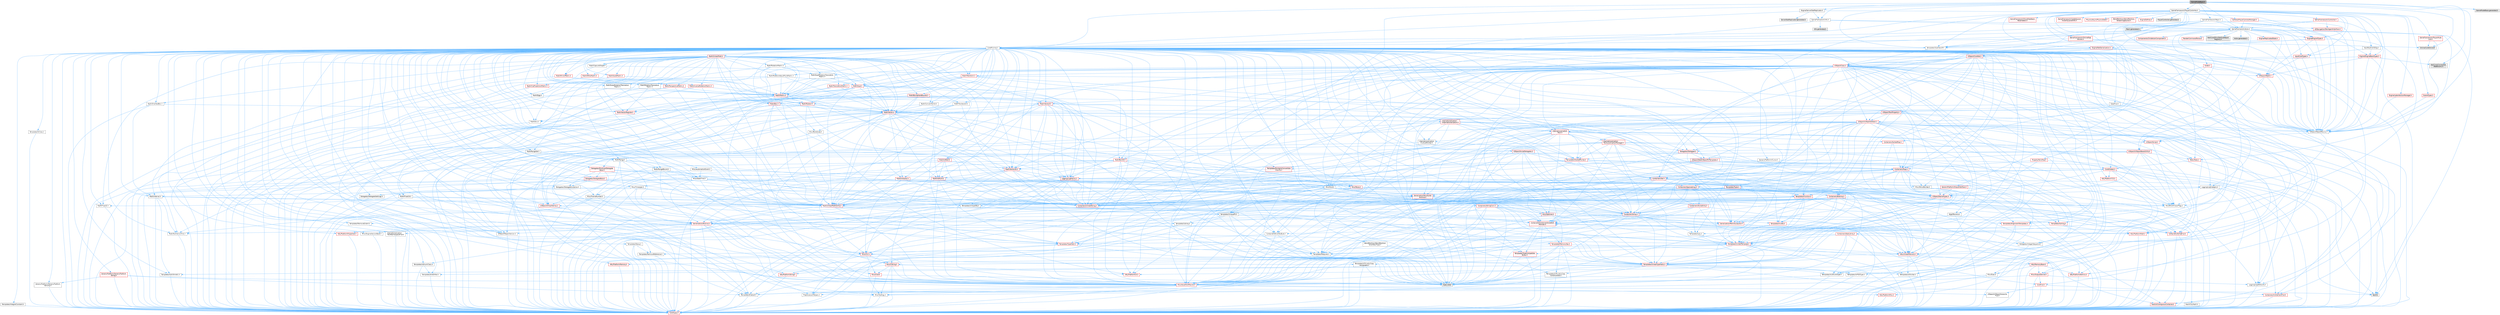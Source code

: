 digraph "GameModeBase.h"
{
 // INTERACTIVE_SVG=YES
 // LATEX_PDF_SIZE
  bgcolor="transparent";
  edge [fontname=Helvetica,fontsize=10,labelfontname=Helvetica,labelfontsize=10];
  node [fontname=Helvetica,fontsize=10,shape=box,height=0.2,width=0.4];
  Node1 [id="Node000001",label="GameModeBase.h",height=0.2,width=0.4,color="gray40", fillcolor="grey60", style="filled", fontcolor="black",tooltip=" "];
  Node1 -> Node2 [id="edge1_Node000001_Node000002",color="steelblue1",style="solid",tooltip=" "];
  Node2 [id="Node000002",label="CoreMinimal.h",height=0.2,width=0.4,color="grey40", fillcolor="white", style="filled",URL="$d7/d67/CoreMinimal_8h.html",tooltip=" "];
  Node2 -> Node3 [id="edge2_Node000002_Node000003",color="steelblue1",style="solid",tooltip=" "];
  Node3 [id="Node000003",label="CoreTypes.h",height=0.2,width=0.4,color="red", fillcolor="#FFF0F0", style="filled",URL="$dc/dec/CoreTypes_8h.html",tooltip=" "];
  Node2 -> Node17 [id="edge3_Node000002_Node000017",color="steelblue1",style="solid",tooltip=" "];
  Node17 [id="Node000017",label="CoreFwd.h",height=0.2,width=0.4,color="red", fillcolor="#FFF0F0", style="filled",URL="$d1/d1e/CoreFwd_8h.html",tooltip=" "];
  Node17 -> Node3 [id="edge4_Node000017_Node000003",color="steelblue1",style="solid",tooltip=" "];
  Node17 -> Node18 [id="edge5_Node000017_Node000018",color="steelblue1",style="solid",tooltip=" "];
  Node18 [id="Node000018",label="Containers/ContainersFwd.h",height=0.2,width=0.4,color="red", fillcolor="#FFF0F0", style="filled",URL="$d4/d0a/ContainersFwd_8h.html",tooltip=" "];
  Node18 -> Node3 [id="edge6_Node000018_Node000003",color="steelblue1",style="solid",tooltip=" "];
  Node18 -> Node19 [id="edge7_Node000018_Node000019",color="steelblue1",style="solid",tooltip=" "];
  Node19 [id="Node000019",label="Traits/IsContiguousContainer.h",height=0.2,width=0.4,color="red", fillcolor="#FFF0F0", style="filled",URL="$d5/d3c/IsContiguousContainer_8h.html",tooltip=" "];
  Node19 -> Node3 [id="edge8_Node000019_Node000003",color="steelblue1",style="solid",tooltip=" "];
  Node17 -> Node23 [id="edge9_Node000017_Node000023",color="steelblue1",style="solid",tooltip=" "];
  Node23 [id="Node000023",label="UObject/UObjectHierarchy\lFwd.h",height=0.2,width=0.4,color="grey40", fillcolor="white", style="filled",URL="$d3/d13/UObjectHierarchyFwd_8h.html",tooltip=" "];
  Node2 -> Node23 [id="edge10_Node000002_Node000023",color="steelblue1",style="solid",tooltip=" "];
  Node2 -> Node18 [id="edge11_Node000002_Node000018",color="steelblue1",style="solid",tooltip=" "];
  Node2 -> Node24 [id="edge12_Node000002_Node000024",color="steelblue1",style="solid",tooltip=" "];
  Node24 [id="Node000024",label="Misc/VarArgs.h",height=0.2,width=0.4,color="grey40", fillcolor="white", style="filled",URL="$d5/d6f/VarArgs_8h.html",tooltip=" "];
  Node24 -> Node3 [id="edge13_Node000024_Node000003",color="steelblue1",style="solid",tooltip=" "];
  Node2 -> Node25 [id="edge14_Node000002_Node000025",color="steelblue1",style="solid",tooltip=" "];
  Node25 [id="Node000025",label="Logging/LogVerbosity.h",height=0.2,width=0.4,color="grey40", fillcolor="white", style="filled",URL="$d2/d8f/LogVerbosity_8h.html",tooltip=" "];
  Node25 -> Node3 [id="edge15_Node000025_Node000003",color="steelblue1",style="solid",tooltip=" "];
  Node2 -> Node26 [id="edge16_Node000002_Node000026",color="steelblue1",style="solid",tooltip=" "];
  Node26 [id="Node000026",label="Misc/OutputDevice.h",height=0.2,width=0.4,color="red", fillcolor="#FFF0F0", style="filled",URL="$d7/d32/OutputDevice_8h.html",tooltip=" "];
  Node26 -> Node17 [id="edge17_Node000026_Node000017",color="steelblue1",style="solid",tooltip=" "];
  Node26 -> Node3 [id="edge18_Node000026_Node000003",color="steelblue1",style="solid",tooltip=" "];
  Node26 -> Node25 [id="edge19_Node000026_Node000025",color="steelblue1",style="solid",tooltip=" "];
  Node26 -> Node24 [id="edge20_Node000026_Node000024",color="steelblue1",style="solid",tooltip=" "];
  Node2 -> Node32 [id="edge21_Node000002_Node000032",color="steelblue1",style="solid",tooltip=" "];
  Node32 [id="Node000032",label="HAL/PlatformCrt.h",height=0.2,width=0.4,color="red", fillcolor="#FFF0F0", style="filled",URL="$d8/d75/PlatformCrt_8h.html",tooltip=" "];
  Node2 -> Node42 [id="edge22_Node000002_Node000042",color="steelblue1",style="solid",tooltip=" "];
  Node42 [id="Node000042",label="HAL/PlatformMisc.h",height=0.2,width=0.4,color="red", fillcolor="#FFF0F0", style="filled",URL="$d0/df5/PlatformMisc_8h.html",tooltip=" "];
  Node42 -> Node3 [id="edge23_Node000042_Node000003",color="steelblue1",style="solid",tooltip=" "];
  Node2 -> Node61 [id="edge24_Node000002_Node000061",color="steelblue1",style="solid",tooltip=" "];
  Node61 [id="Node000061",label="Misc/AssertionMacros.h",height=0.2,width=0.4,color="red", fillcolor="#FFF0F0", style="filled",URL="$d0/dfa/AssertionMacros_8h.html",tooltip=" "];
  Node61 -> Node3 [id="edge25_Node000061_Node000003",color="steelblue1",style="solid",tooltip=" "];
  Node61 -> Node42 [id="edge26_Node000061_Node000042",color="steelblue1",style="solid",tooltip=" "];
  Node61 -> Node8 [id="edge27_Node000061_Node000008",color="steelblue1",style="solid",tooltip=" "];
  Node8 [id="Node000008",label="PreprocessorHelpers.h",height=0.2,width=0.4,color="grey40", fillcolor="white", style="filled",URL="$db/ddb/PreprocessorHelpers_8h.html",tooltip=" "];
  Node61 -> Node62 [id="edge28_Node000061_Node000062",color="steelblue1",style="solid",tooltip=" "];
  Node62 [id="Node000062",label="Templates/EnableIf.h",height=0.2,width=0.4,color="grey40", fillcolor="white", style="filled",URL="$d7/d60/EnableIf_8h.html",tooltip=" "];
  Node62 -> Node3 [id="edge29_Node000062_Node000003",color="steelblue1",style="solid",tooltip=" "];
  Node61 -> Node24 [id="edge30_Node000061_Node000024",color="steelblue1",style="solid",tooltip=" "];
  Node61 -> Node69 [id="edge31_Node000061_Node000069",color="steelblue1",style="solid",tooltip=" "];
  Node69 [id="Node000069",label="atomic",height=0.2,width=0.4,color="grey60", fillcolor="#E0E0E0", style="filled",tooltip=" "];
  Node2 -> Node70 [id="edge32_Node000002_Node000070",color="steelblue1",style="solid",tooltip=" "];
  Node70 [id="Node000070",label="Templates/IsPointer.h",height=0.2,width=0.4,color="grey40", fillcolor="white", style="filled",URL="$d7/d05/IsPointer_8h.html",tooltip=" "];
  Node70 -> Node3 [id="edge33_Node000070_Node000003",color="steelblue1",style="solid",tooltip=" "];
  Node2 -> Node71 [id="edge34_Node000002_Node000071",color="steelblue1",style="solid",tooltip=" "];
  Node71 [id="Node000071",label="HAL/PlatformMemory.h",height=0.2,width=0.4,color="red", fillcolor="#FFF0F0", style="filled",URL="$de/d68/PlatformMemory_8h.html",tooltip=" "];
  Node71 -> Node3 [id="edge35_Node000071_Node000003",color="steelblue1",style="solid",tooltip=" "];
  Node2 -> Node54 [id="edge36_Node000002_Node000054",color="steelblue1",style="solid",tooltip=" "];
  Node54 [id="Node000054",label="HAL/PlatformAtomics.h",height=0.2,width=0.4,color="red", fillcolor="#FFF0F0", style="filled",URL="$d3/d36/PlatformAtomics_8h.html",tooltip=" "];
  Node54 -> Node3 [id="edge37_Node000054_Node000003",color="steelblue1",style="solid",tooltip=" "];
  Node2 -> Node76 [id="edge38_Node000002_Node000076",color="steelblue1",style="solid",tooltip=" "];
  Node76 [id="Node000076",label="Misc/Exec.h",height=0.2,width=0.4,color="grey40", fillcolor="white", style="filled",URL="$de/ddb/Exec_8h.html",tooltip=" "];
  Node76 -> Node3 [id="edge39_Node000076_Node000003",color="steelblue1",style="solid",tooltip=" "];
  Node76 -> Node61 [id="edge40_Node000076_Node000061",color="steelblue1",style="solid",tooltip=" "];
  Node2 -> Node77 [id="edge41_Node000002_Node000077",color="steelblue1",style="solid",tooltip=" "];
  Node77 [id="Node000077",label="HAL/MemoryBase.h",height=0.2,width=0.4,color="red", fillcolor="#FFF0F0", style="filled",URL="$d6/d9f/MemoryBase_8h.html",tooltip=" "];
  Node77 -> Node3 [id="edge42_Node000077_Node000003",color="steelblue1",style="solid",tooltip=" "];
  Node77 -> Node54 [id="edge43_Node000077_Node000054",color="steelblue1",style="solid",tooltip=" "];
  Node77 -> Node32 [id="edge44_Node000077_Node000032",color="steelblue1",style="solid",tooltip=" "];
  Node77 -> Node76 [id="edge45_Node000077_Node000076",color="steelblue1",style="solid",tooltip=" "];
  Node77 -> Node26 [id="edge46_Node000077_Node000026",color="steelblue1",style="solid",tooltip=" "];
  Node2 -> Node87 [id="edge47_Node000002_Node000087",color="steelblue1",style="solid",tooltip=" "];
  Node87 [id="Node000087",label="HAL/UnrealMemory.h",height=0.2,width=0.4,color="red", fillcolor="#FFF0F0", style="filled",URL="$d9/d96/UnrealMemory_8h.html",tooltip=" "];
  Node87 -> Node3 [id="edge48_Node000087_Node000003",color="steelblue1",style="solid",tooltip=" "];
  Node87 -> Node77 [id="edge49_Node000087_Node000077",color="steelblue1",style="solid",tooltip=" "];
  Node87 -> Node71 [id="edge50_Node000087_Node000071",color="steelblue1",style="solid",tooltip=" "];
  Node87 -> Node70 [id="edge51_Node000087_Node000070",color="steelblue1",style="solid",tooltip=" "];
  Node2 -> Node89 [id="edge52_Node000002_Node000089",color="steelblue1",style="solid",tooltip=" "];
  Node89 [id="Node000089",label="Templates/IsArithmetic.h",height=0.2,width=0.4,color="grey40", fillcolor="white", style="filled",URL="$d2/d5d/IsArithmetic_8h.html",tooltip=" "];
  Node89 -> Node3 [id="edge53_Node000089_Node000003",color="steelblue1",style="solid",tooltip=" "];
  Node2 -> Node83 [id="edge54_Node000002_Node000083",color="steelblue1",style="solid",tooltip=" "];
  Node83 [id="Node000083",label="Templates/AndOrNot.h",height=0.2,width=0.4,color="grey40", fillcolor="white", style="filled",URL="$db/d0a/AndOrNot_8h.html",tooltip=" "];
  Node83 -> Node3 [id="edge55_Node000083_Node000003",color="steelblue1",style="solid",tooltip=" "];
  Node2 -> Node90 [id="edge56_Node000002_Node000090",color="steelblue1",style="solid",tooltip=" "];
  Node90 [id="Node000090",label="Templates/IsPODType.h",height=0.2,width=0.4,color="grey40", fillcolor="white", style="filled",URL="$d7/db1/IsPODType_8h.html",tooltip=" "];
  Node90 -> Node3 [id="edge57_Node000090_Node000003",color="steelblue1",style="solid",tooltip=" "];
  Node2 -> Node91 [id="edge58_Node000002_Node000091",color="steelblue1",style="solid",tooltip=" "];
  Node91 [id="Node000091",label="Templates/IsUECoreType.h",height=0.2,width=0.4,color="grey40", fillcolor="white", style="filled",URL="$d1/db8/IsUECoreType_8h.html",tooltip=" "];
  Node91 -> Node3 [id="edge59_Node000091_Node000003",color="steelblue1",style="solid",tooltip=" "];
  Node91 -> Node7 [id="edge60_Node000091_Node000007",color="steelblue1",style="solid",tooltip=" "];
  Node7 [id="Node000007",label="type_traits",height=0.2,width=0.4,color="grey60", fillcolor="#E0E0E0", style="filled",tooltip=" "];
  Node2 -> Node84 [id="edge61_Node000002_Node000084",color="steelblue1",style="solid",tooltip=" "];
  Node84 [id="Node000084",label="Templates/IsTriviallyCopy\lConstructible.h",height=0.2,width=0.4,color="grey40", fillcolor="white", style="filled",URL="$d3/d78/IsTriviallyCopyConstructible_8h.html",tooltip=" "];
  Node84 -> Node3 [id="edge62_Node000084_Node000003",color="steelblue1",style="solid",tooltip=" "];
  Node84 -> Node7 [id="edge63_Node000084_Node000007",color="steelblue1",style="solid",tooltip=" "];
  Node2 -> Node92 [id="edge64_Node000002_Node000092",color="steelblue1",style="solid",tooltip=" "];
  Node92 [id="Node000092",label="Templates/UnrealTypeTraits.h",height=0.2,width=0.4,color="red", fillcolor="#FFF0F0", style="filled",URL="$d2/d2d/UnrealTypeTraits_8h.html",tooltip=" "];
  Node92 -> Node3 [id="edge65_Node000092_Node000003",color="steelblue1",style="solid",tooltip=" "];
  Node92 -> Node70 [id="edge66_Node000092_Node000070",color="steelblue1",style="solid",tooltip=" "];
  Node92 -> Node61 [id="edge67_Node000092_Node000061",color="steelblue1",style="solid",tooltip=" "];
  Node92 -> Node83 [id="edge68_Node000092_Node000083",color="steelblue1",style="solid",tooltip=" "];
  Node92 -> Node62 [id="edge69_Node000092_Node000062",color="steelblue1",style="solid",tooltip=" "];
  Node92 -> Node89 [id="edge70_Node000092_Node000089",color="steelblue1",style="solid",tooltip=" "];
  Node92 -> Node90 [id="edge71_Node000092_Node000090",color="steelblue1",style="solid",tooltip=" "];
  Node92 -> Node91 [id="edge72_Node000092_Node000091",color="steelblue1",style="solid",tooltip=" "];
  Node92 -> Node84 [id="edge73_Node000092_Node000084",color="steelblue1",style="solid",tooltip=" "];
  Node2 -> Node62 [id="edge74_Node000002_Node000062",color="steelblue1",style="solid",tooltip=" "];
  Node2 -> Node94 [id="edge75_Node000002_Node000094",color="steelblue1",style="solid",tooltip=" "];
  Node94 [id="Node000094",label="Templates/RemoveReference.h",height=0.2,width=0.4,color="grey40", fillcolor="white", style="filled",URL="$da/dbe/RemoveReference_8h.html",tooltip=" "];
  Node94 -> Node3 [id="edge76_Node000094_Node000003",color="steelblue1",style="solid",tooltip=" "];
  Node2 -> Node95 [id="edge77_Node000002_Node000095",color="steelblue1",style="solid",tooltip=" "];
  Node95 [id="Node000095",label="Templates/IntegralConstant.h",height=0.2,width=0.4,color="grey40", fillcolor="white", style="filled",URL="$db/d1b/IntegralConstant_8h.html",tooltip=" "];
  Node95 -> Node3 [id="edge78_Node000095_Node000003",color="steelblue1",style="solid",tooltip=" "];
  Node2 -> Node96 [id="edge79_Node000002_Node000096",color="steelblue1",style="solid",tooltip=" "];
  Node96 [id="Node000096",label="Templates/IsClass.h",height=0.2,width=0.4,color="grey40", fillcolor="white", style="filled",URL="$db/dcb/IsClass_8h.html",tooltip=" "];
  Node96 -> Node3 [id="edge80_Node000096_Node000003",color="steelblue1",style="solid",tooltip=" "];
  Node2 -> Node97 [id="edge81_Node000002_Node000097",color="steelblue1",style="solid",tooltip=" "];
  Node97 [id="Node000097",label="Templates/TypeCompatible\lBytes.h",height=0.2,width=0.4,color="red", fillcolor="#FFF0F0", style="filled",URL="$df/d0a/TypeCompatibleBytes_8h.html",tooltip=" "];
  Node97 -> Node3 [id="edge82_Node000097_Node000003",color="steelblue1",style="solid",tooltip=" "];
  Node97 -> Node7 [id="edge83_Node000097_Node000007",color="steelblue1",style="solid",tooltip=" "];
  Node2 -> Node19 [id="edge84_Node000002_Node000019",color="steelblue1",style="solid",tooltip=" "];
  Node2 -> Node98 [id="edge85_Node000002_Node000098",color="steelblue1",style="solid",tooltip=" "];
  Node98 [id="Node000098",label="Templates/UnrealTemplate.h",height=0.2,width=0.4,color="red", fillcolor="#FFF0F0", style="filled",URL="$d4/d24/UnrealTemplate_8h.html",tooltip=" "];
  Node98 -> Node3 [id="edge86_Node000098_Node000003",color="steelblue1",style="solid",tooltip=" "];
  Node98 -> Node70 [id="edge87_Node000098_Node000070",color="steelblue1",style="solid",tooltip=" "];
  Node98 -> Node87 [id="edge88_Node000098_Node000087",color="steelblue1",style="solid",tooltip=" "];
  Node98 -> Node92 [id="edge89_Node000098_Node000092",color="steelblue1",style="solid",tooltip=" "];
  Node98 -> Node94 [id="edge90_Node000098_Node000094",color="steelblue1",style="solid",tooltip=" "];
  Node98 -> Node64 [id="edge91_Node000098_Node000064",color="steelblue1",style="solid",tooltip=" "];
  Node64 [id="Node000064",label="Templates/Requires.h",height=0.2,width=0.4,color="grey40", fillcolor="white", style="filled",URL="$dc/d96/Requires_8h.html",tooltip=" "];
  Node64 -> Node62 [id="edge92_Node000064_Node000062",color="steelblue1",style="solid",tooltip=" "];
  Node64 -> Node7 [id="edge93_Node000064_Node000007",color="steelblue1",style="solid",tooltip=" "];
  Node98 -> Node97 [id="edge94_Node000098_Node000097",color="steelblue1",style="solid",tooltip=" "];
  Node98 -> Node19 [id="edge95_Node000098_Node000019",color="steelblue1",style="solid",tooltip=" "];
  Node98 -> Node7 [id="edge96_Node000098_Node000007",color="steelblue1",style="solid",tooltip=" "];
  Node2 -> Node47 [id="edge97_Node000002_Node000047",color="steelblue1",style="solid",tooltip=" "];
  Node47 [id="Node000047",label="Math/NumericLimits.h",height=0.2,width=0.4,color="grey40", fillcolor="white", style="filled",URL="$df/d1b/NumericLimits_8h.html",tooltip=" "];
  Node47 -> Node3 [id="edge98_Node000047_Node000003",color="steelblue1",style="solid",tooltip=" "];
  Node2 -> Node102 [id="edge99_Node000002_Node000102",color="steelblue1",style="solid",tooltip=" "];
  Node102 [id="Node000102",label="HAL/PlatformMath.h",height=0.2,width=0.4,color="red", fillcolor="#FFF0F0", style="filled",URL="$dc/d53/PlatformMath_8h.html",tooltip=" "];
  Node102 -> Node3 [id="edge100_Node000102_Node000003",color="steelblue1",style="solid",tooltip=" "];
  Node2 -> Node85 [id="edge101_Node000002_Node000085",color="steelblue1",style="solid",tooltip=" "];
  Node85 [id="Node000085",label="Templates/IsTriviallyCopy\lAssignable.h",height=0.2,width=0.4,color="grey40", fillcolor="white", style="filled",URL="$d2/df2/IsTriviallyCopyAssignable_8h.html",tooltip=" "];
  Node85 -> Node3 [id="edge102_Node000085_Node000003",color="steelblue1",style="solid",tooltip=" "];
  Node85 -> Node7 [id="edge103_Node000085_Node000007",color="steelblue1",style="solid",tooltip=" "];
  Node2 -> Node110 [id="edge104_Node000002_Node000110",color="steelblue1",style="solid",tooltip=" "];
  Node110 [id="Node000110",label="Templates/MemoryOps.h",height=0.2,width=0.4,color="red", fillcolor="#FFF0F0", style="filled",URL="$db/dea/MemoryOps_8h.html",tooltip=" "];
  Node110 -> Node3 [id="edge105_Node000110_Node000003",color="steelblue1",style="solid",tooltip=" "];
  Node110 -> Node87 [id="edge106_Node000110_Node000087",color="steelblue1",style="solid",tooltip=" "];
  Node110 -> Node85 [id="edge107_Node000110_Node000085",color="steelblue1",style="solid",tooltip=" "];
  Node110 -> Node84 [id="edge108_Node000110_Node000084",color="steelblue1",style="solid",tooltip=" "];
  Node110 -> Node64 [id="edge109_Node000110_Node000064",color="steelblue1",style="solid",tooltip=" "];
  Node110 -> Node92 [id="edge110_Node000110_Node000092",color="steelblue1",style="solid",tooltip=" "];
  Node110 -> Node7 [id="edge111_Node000110_Node000007",color="steelblue1",style="solid",tooltip=" "];
  Node2 -> Node111 [id="edge112_Node000002_Node000111",color="steelblue1",style="solid",tooltip=" "];
  Node111 [id="Node000111",label="Containers/ContainerAllocation\lPolicies.h",height=0.2,width=0.4,color="red", fillcolor="#FFF0F0", style="filled",URL="$d7/dff/ContainerAllocationPolicies_8h.html",tooltip=" "];
  Node111 -> Node3 [id="edge113_Node000111_Node000003",color="steelblue1",style="solid",tooltip=" "];
  Node111 -> Node111 [id="edge114_Node000111_Node000111",color="steelblue1",style="solid",tooltip=" "];
  Node111 -> Node102 [id="edge115_Node000111_Node000102",color="steelblue1",style="solid",tooltip=" "];
  Node111 -> Node87 [id="edge116_Node000111_Node000087",color="steelblue1",style="solid",tooltip=" "];
  Node111 -> Node47 [id="edge117_Node000111_Node000047",color="steelblue1",style="solid",tooltip=" "];
  Node111 -> Node61 [id="edge118_Node000111_Node000061",color="steelblue1",style="solid",tooltip=" "];
  Node111 -> Node110 [id="edge119_Node000111_Node000110",color="steelblue1",style="solid",tooltip=" "];
  Node111 -> Node97 [id="edge120_Node000111_Node000097",color="steelblue1",style="solid",tooltip=" "];
  Node111 -> Node7 [id="edge121_Node000111_Node000007",color="steelblue1",style="solid",tooltip=" "];
  Node2 -> Node114 [id="edge122_Node000002_Node000114",color="steelblue1",style="solid",tooltip=" "];
  Node114 [id="Node000114",label="Templates/IsEnumClass.h",height=0.2,width=0.4,color="grey40", fillcolor="white", style="filled",URL="$d7/d15/IsEnumClass_8h.html",tooltip=" "];
  Node114 -> Node3 [id="edge123_Node000114_Node000003",color="steelblue1",style="solid",tooltip=" "];
  Node114 -> Node83 [id="edge124_Node000114_Node000083",color="steelblue1",style="solid",tooltip=" "];
  Node2 -> Node115 [id="edge125_Node000002_Node000115",color="steelblue1",style="solid",tooltip=" "];
  Node115 [id="Node000115",label="HAL/PlatformProperties.h",height=0.2,width=0.4,color="red", fillcolor="#FFF0F0", style="filled",URL="$d9/db0/PlatformProperties_8h.html",tooltip=" "];
  Node115 -> Node3 [id="edge126_Node000115_Node000003",color="steelblue1",style="solid",tooltip=" "];
  Node2 -> Node118 [id="edge127_Node000002_Node000118",color="steelblue1",style="solid",tooltip=" "];
  Node118 [id="Node000118",label="Misc/EngineVersionBase.h",height=0.2,width=0.4,color="grey40", fillcolor="white", style="filled",URL="$d5/d2b/EngineVersionBase_8h.html",tooltip=" "];
  Node118 -> Node3 [id="edge128_Node000118_Node000003",color="steelblue1",style="solid",tooltip=" "];
  Node2 -> Node119 [id="edge129_Node000002_Node000119",color="steelblue1",style="solid",tooltip=" "];
  Node119 [id="Node000119",label="Internationalization\l/TextNamespaceFwd.h",height=0.2,width=0.4,color="grey40", fillcolor="white", style="filled",URL="$d8/d97/TextNamespaceFwd_8h.html",tooltip=" "];
  Node119 -> Node3 [id="edge130_Node000119_Node000003",color="steelblue1",style="solid",tooltip=" "];
  Node2 -> Node120 [id="edge131_Node000002_Node000120",color="steelblue1",style="solid",tooltip=" "];
  Node120 [id="Node000120",label="Serialization/Archive.h",height=0.2,width=0.4,color="red", fillcolor="#FFF0F0", style="filled",URL="$d7/d3b/Archive_8h.html",tooltip=" "];
  Node120 -> Node17 [id="edge132_Node000120_Node000017",color="steelblue1",style="solid",tooltip=" "];
  Node120 -> Node3 [id="edge133_Node000120_Node000003",color="steelblue1",style="solid",tooltip=" "];
  Node120 -> Node115 [id="edge134_Node000120_Node000115",color="steelblue1",style="solid",tooltip=" "];
  Node120 -> Node119 [id="edge135_Node000120_Node000119",color="steelblue1",style="solid",tooltip=" "];
  Node120 -> Node61 [id="edge136_Node000120_Node000061",color="steelblue1",style="solid",tooltip=" "];
  Node120 -> Node118 [id="edge137_Node000120_Node000118",color="steelblue1",style="solid",tooltip=" "];
  Node120 -> Node24 [id="edge138_Node000120_Node000024",color="steelblue1",style="solid",tooltip=" "];
  Node120 -> Node62 [id="edge139_Node000120_Node000062",color="steelblue1",style="solid",tooltip=" "];
  Node120 -> Node114 [id="edge140_Node000120_Node000114",color="steelblue1",style="solid",tooltip=" "];
  Node120 -> Node98 [id="edge141_Node000120_Node000098",color="steelblue1",style="solid",tooltip=" "];
  Node120 -> Node123 [id="edge142_Node000120_Node000123",color="steelblue1",style="solid",tooltip=" "];
  Node123 [id="Node000123",label="UObject/ObjectVersion.h",height=0.2,width=0.4,color="grey40", fillcolor="white", style="filled",URL="$da/d63/ObjectVersion_8h.html",tooltip=" "];
  Node123 -> Node3 [id="edge143_Node000123_Node000003",color="steelblue1",style="solid",tooltip=" "];
  Node2 -> Node124 [id="edge144_Node000002_Node000124",color="steelblue1",style="solid",tooltip=" "];
  Node124 [id="Node000124",label="Templates/Less.h",height=0.2,width=0.4,color="grey40", fillcolor="white", style="filled",URL="$de/dc8/Less_8h.html",tooltip=" "];
  Node124 -> Node3 [id="edge145_Node000124_Node000003",color="steelblue1",style="solid",tooltip=" "];
  Node124 -> Node98 [id="edge146_Node000124_Node000098",color="steelblue1",style="solid",tooltip=" "];
  Node2 -> Node125 [id="edge147_Node000002_Node000125",color="steelblue1",style="solid",tooltip=" "];
  Node125 [id="Node000125",label="Templates/Sorting.h",height=0.2,width=0.4,color="red", fillcolor="#FFF0F0", style="filled",URL="$d3/d9e/Sorting_8h.html",tooltip=" "];
  Node125 -> Node3 [id="edge148_Node000125_Node000003",color="steelblue1",style="solid",tooltip=" "];
  Node125 -> Node102 [id="edge149_Node000125_Node000102",color="steelblue1",style="solid",tooltip=" "];
  Node125 -> Node124 [id="edge150_Node000125_Node000124",color="steelblue1",style="solid",tooltip=" "];
  Node2 -> Node136 [id="edge151_Node000002_Node000136",color="steelblue1",style="solid",tooltip=" "];
  Node136 [id="Node000136",label="Misc/Char.h",height=0.2,width=0.4,color="red", fillcolor="#FFF0F0", style="filled",URL="$d0/d58/Char_8h.html",tooltip=" "];
  Node136 -> Node3 [id="edge152_Node000136_Node000003",color="steelblue1",style="solid",tooltip=" "];
  Node136 -> Node7 [id="edge153_Node000136_Node000007",color="steelblue1",style="solid",tooltip=" "];
  Node2 -> Node139 [id="edge154_Node000002_Node000139",color="steelblue1",style="solid",tooltip=" "];
  Node139 [id="Node000139",label="GenericPlatform/GenericPlatform\lStricmp.h",height=0.2,width=0.4,color="grey40", fillcolor="white", style="filled",URL="$d2/d86/GenericPlatformStricmp_8h.html",tooltip=" "];
  Node139 -> Node3 [id="edge155_Node000139_Node000003",color="steelblue1",style="solid",tooltip=" "];
  Node2 -> Node140 [id="edge156_Node000002_Node000140",color="steelblue1",style="solid",tooltip=" "];
  Node140 [id="Node000140",label="GenericPlatform/GenericPlatform\lString.h",height=0.2,width=0.4,color="red", fillcolor="#FFF0F0", style="filled",URL="$dd/d20/GenericPlatformString_8h.html",tooltip=" "];
  Node140 -> Node3 [id="edge157_Node000140_Node000003",color="steelblue1",style="solid",tooltip=" "];
  Node140 -> Node139 [id="edge158_Node000140_Node000139",color="steelblue1",style="solid",tooltip=" "];
  Node140 -> Node62 [id="edge159_Node000140_Node000062",color="steelblue1",style="solid",tooltip=" "];
  Node140 -> Node7 [id="edge160_Node000140_Node000007",color="steelblue1",style="solid",tooltip=" "];
  Node2 -> Node73 [id="edge161_Node000002_Node000073",color="steelblue1",style="solid",tooltip=" "];
  Node73 [id="Node000073",label="HAL/PlatformString.h",height=0.2,width=0.4,color="red", fillcolor="#FFF0F0", style="filled",URL="$db/db5/PlatformString_8h.html",tooltip=" "];
  Node73 -> Node3 [id="edge162_Node000073_Node000003",color="steelblue1",style="solid",tooltip=" "];
  Node2 -> Node143 [id="edge163_Node000002_Node000143",color="steelblue1",style="solid",tooltip=" "];
  Node143 [id="Node000143",label="Misc/CString.h",height=0.2,width=0.4,color="red", fillcolor="#FFF0F0", style="filled",URL="$d2/d49/CString_8h.html",tooltip=" "];
  Node143 -> Node3 [id="edge164_Node000143_Node000003",color="steelblue1",style="solid",tooltip=" "];
  Node143 -> Node32 [id="edge165_Node000143_Node000032",color="steelblue1",style="solid",tooltip=" "];
  Node143 -> Node73 [id="edge166_Node000143_Node000073",color="steelblue1",style="solid",tooltip=" "];
  Node143 -> Node61 [id="edge167_Node000143_Node000061",color="steelblue1",style="solid",tooltip=" "];
  Node143 -> Node136 [id="edge168_Node000143_Node000136",color="steelblue1",style="solid",tooltip=" "];
  Node143 -> Node24 [id="edge169_Node000143_Node000024",color="steelblue1",style="solid",tooltip=" "];
  Node2 -> Node144 [id="edge170_Node000002_Node000144",color="steelblue1",style="solid",tooltip=" "];
  Node144 [id="Node000144",label="Misc/Crc.h",height=0.2,width=0.4,color="red", fillcolor="#FFF0F0", style="filled",URL="$d4/dd2/Crc_8h.html",tooltip=" "];
  Node144 -> Node3 [id="edge171_Node000144_Node000003",color="steelblue1",style="solid",tooltip=" "];
  Node144 -> Node73 [id="edge172_Node000144_Node000073",color="steelblue1",style="solid",tooltip=" "];
  Node144 -> Node61 [id="edge173_Node000144_Node000061",color="steelblue1",style="solid",tooltip=" "];
  Node144 -> Node143 [id="edge174_Node000144_Node000143",color="steelblue1",style="solid",tooltip=" "];
  Node144 -> Node136 [id="edge175_Node000144_Node000136",color="steelblue1",style="solid",tooltip=" "];
  Node144 -> Node92 [id="edge176_Node000144_Node000092",color="steelblue1",style="solid",tooltip=" "];
  Node2 -> Node135 [id="edge177_Node000002_Node000135",color="steelblue1",style="solid",tooltip=" "];
  Node135 [id="Node000135",label="Math/UnrealMathUtility.h",height=0.2,width=0.4,color="red", fillcolor="#FFF0F0", style="filled",URL="$db/db8/UnrealMathUtility_8h.html",tooltip=" "];
  Node135 -> Node3 [id="edge178_Node000135_Node000003",color="steelblue1",style="solid",tooltip=" "];
  Node135 -> Node61 [id="edge179_Node000135_Node000061",color="steelblue1",style="solid",tooltip=" "];
  Node135 -> Node102 [id="edge180_Node000135_Node000102",color="steelblue1",style="solid",tooltip=" "];
  Node135 -> Node64 [id="edge181_Node000135_Node000064",color="steelblue1",style="solid",tooltip=" "];
  Node2 -> Node145 [id="edge182_Node000002_Node000145",color="steelblue1",style="solid",tooltip=" "];
  Node145 [id="Node000145",label="Containers/UnrealString.h",height=0.2,width=0.4,color="red", fillcolor="#FFF0F0", style="filled",URL="$d5/dba/UnrealString_8h.html",tooltip=" "];
  Node2 -> Node149 [id="edge183_Node000002_Node000149",color="steelblue1",style="solid",tooltip=" "];
  Node149 [id="Node000149",label="Containers/Array.h",height=0.2,width=0.4,color="red", fillcolor="#FFF0F0", style="filled",URL="$df/dd0/Array_8h.html",tooltip=" "];
  Node149 -> Node3 [id="edge184_Node000149_Node000003",color="steelblue1",style="solid",tooltip=" "];
  Node149 -> Node61 [id="edge185_Node000149_Node000061",color="steelblue1",style="solid",tooltip=" "];
  Node149 -> Node87 [id="edge186_Node000149_Node000087",color="steelblue1",style="solid",tooltip=" "];
  Node149 -> Node92 [id="edge187_Node000149_Node000092",color="steelblue1",style="solid",tooltip=" "];
  Node149 -> Node98 [id="edge188_Node000149_Node000098",color="steelblue1",style="solid",tooltip=" "];
  Node149 -> Node111 [id="edge189_Node000149_Node000111",color="steelblue1",style="solid",tooltip=" "];
  Node149 -> Node120 [id="edge190_Node000149_Node000120",color="steelblue1",style="solid",tooltip=" "];
  Node149 -> Node128 [id="edge191_Node000149_Node000128",color="steelblue1",style="solid",tooltip=" "];
  Node128 [id="Node000128",label="Templates/Invoke.h",height=0.2,width=0.4,color="red", fillcolor="#FFF0F0", style="filled",URL="$d7/deb/Invoke_8h.html",tooltip=" "];
  Node128 -> Node3 [id="edge192_Node000128_Node000003",color="steelblue1",style="solid",tooltip=" "];
  Node128 -> Node98 [id="edge193_Node000128_Node000098",color="steelblue1",style="solid",tooltip=" "];
  Node128 -> Node7 [id="edge194_Node000128_Node000007",color="steelblue1",style="solid",tooltip=" "];
  Node149 -> Node124 [id="edge195_Node000149_Node000124",color="steelblue1",style="solid",tooltip=" "];
  Node149 -> Node64 [id="edge196_Node000149_Node000064",color="steelblue1",style="solid",tooltip=" "];
  Node149 -> Node125 [id="edge197_Node000149_Node000125",color="steelblue1",style="solid",tooltip=" "];
  Node149 -> Node172 [id="edge198_Node000149_Node000172",color="steelblue1",style="solid",tooltip=" "];
  Node172 [id="Node000172",label="Templates/AlignmentTemplates.h",height=0.2,width=0.4,color="red", fillcolor="#FFF0F0", style="filled",URL="$dd/d32/AlignmentTemplates_8h.html",tooltip=" "];
  Node172 -> Node3 [id="edge199_Node000172_Node000003",color="steelblue1",style="solid",tooltip=" "];
  Node172 -> Node70 [id="edge200_Node000172_Node000070",color="steelblue1",style="solid",tooltip=" "];
  Node149 -> Node7 [id="edge201_Node000149_Node000007",color="steelblue1",style="solid",tooltip=" "];
  Node2 -> Node173 [id="edge202_Node000002_Node000173",color="steelblue1",style="solid",tooltip=" "];
  Node173 [id="Node000173",label="Misc/FrameNumber.h",height=0.2,width=0.4,color="grey40", fillcolor="white", style="filled",URL="$dd/dbd/FrameNumber_8h.html",tooltip=" "];
  Node173 -> Node3 [id="edge203_Node000173_Node000003",color="steelblue1",style="solid",tooltip=" "];
  Node173 -> Node47 [id="edge204_Node000173_Node000047",color="steelblue1",style="solid",tooltip=" "];
  Node173 -> Node135 [id="edge205_Node000173_Node000135",color="steelblue1",style="solid",tooltip=" "];
  Node173 -> Node62 [id="edge206_Node000173_Node000062",color="steelblue1",style="solid",tooltip=" "];
  Node173 -> Node92 [id="edge207_Node000173_Node000092",color="steelblue1",style="solid",tooltip=" "];
  Node2 -> Node174 [id="edge208_Node000002_Node000174",color="steelblue1",style="solid",tooltip=" "];
  Node174 [id="Node000174",label="Misc/Timespan.h",height=0.2,width=0.4,color="grey40", fillcolor="white", style="filled",URL="$da/dd9/Timespan_8h.html",tooltip=" "];
  Node174 -> Node3 [id="edge209_Node000174_Node000003",color="steelblue1",style="solid",tooltip=" "];
  Node174 -> Node175 [id="edge210_Node000174_Node000175",color="steelblue1",style="solid",tooltip=" "];
  Node175 [id="Node000175",label="Math/Interval.h",height=0.2,width=0.4,color="grey40", fillcolor="white", style="filled",URL="$d1/d55/Interval_8h.html",tooltip=" "];
  Node175 -> Node3 [id="edge211_Node000175_Node000003",color="steelblue1",style="solid",tooltip=" "];
  Node175 -> Node89 [id="edge212_Node000175_Node000089",color="steelblue1",style="solid",tooltip=" "];
  Node175 -> Node92 [id="edge213_Node000175_Node000092",color="steelblue1",style="solid",tooltip=" "];
  Node175 -> Node47 [id="edge214_Node000175_Node000047",color="steelblue1",style="solid",tooltip=" "];
  Node175 -> Node135 [id="edge215_Node000175_Node000135",color="steelblue1",style="solid",tooltip=" "];
  Node174 -> Node135 [id="edge216_Node000174_Node000135",color="steelblue1",style="solid",tooltip=" "];
  Node174 -> Node61 [id="edge217_Node000174_Node000061",color="steelblue1",style="solid",tooltip=" "];
  Node2 -> Node176 [id="edge218_Node000002_Node000176",color="steelblue1",style="solid",tooltip=" "];
  Node176 [id="Node000176",label="Containers/StringConv.h",height=0.2,width=0.4,color="red", fillcolor="#FFF0F0", style="filled",URL="$d3/ddf/StringConv_8h.html",tooltip=" "];
  Node176 -> Node3 [id="edge219_Node000176_Node000003",color="steelblue1",style="solid",tooltip=" "];
  Node176 -> Node61 [id="edge220_Node000176_Node000061",color="steelblue1",style="solid",tooltip=" "];
  Node176 -> Node111 [id="edge221_Node000176_Node000111",color="steelblue1",style="solid",tooltip=" "];
  Node176 -> Node149 [id="edge222_Node000176_Node000149",color="steelblue1",style="solid",tooltip=" "];
  Node176 -> Node143 [id="edge223_Node000176_Node000143",color="steelblue1",style="solid",tooltip=" "];
  Node176 -> Node177 [id="edge224_Node000176_Node000177",color="steelblue1",style="solid",tooltip=" "];
  Node177 [id="Node000177",label="Templates/IsArray.h",height=0.2,width=0.4,color="grey40", fillcolor="white", style="filled",URL="$d8/d8d/IsArray_8h.html",tooltip=" "];
  Node177 -> Node3 [id="edge225_Node000177_Node000003",color="steelblue1",style="solid",tooltip=" "];
  Node176 -> Node98 [id="edge226_Node000176_Node000098",color="steelblue1",style="solid",tooltip=" "];
  Node176 -> Node92 [id="edge227_Node000176_Node000092",color="steelblue1",style="solid",tooltip=" "];
  Node176 -> Node19 [id="edge228_Node000176_Node000019",color="steelblue1",style="solid",tooltip=" "];
  Node176 -> Node7 [id="edge229_Node000176_Node000007",color="steelblue1",style="solid",tooltip=" "];
  Node2 -> Node178 [id="edge230_Node000002_Node000178",color="steelblue1",style="solid",tooltip=" "];
  Node178 [id="Node000178",label="UObject/UnrealNames.h",height=0.2,width=0.4,color="red", fillcolor="#FFF0F0", style="filled",URL="$d8/db1/UnrealNames_8h.html",tooltip=" "];
  Node178 -> Node3 [id="edge231_Node000178_Node000003",color="steelblue1",style="solid",tooltip=" "];
  Node2 -> Node180 [id="edge232_Node000002_Node000180",color="steelblue1",style="solid",tooltip=" "];
  Node180 [id="Node000180",label="UObject/NameTypes.h",height=0.2,width=0.4,color="red", fillcolor="#FFF0F0", style="filled",URL="$d6/d35/NameTypes_8h.html",tooltip=" "];
  Node180 -> Node3 [id="edge233_Node000180_Node000003",color="steelblue1",style="solid",tooltip=" "];
  Node180 -> Node61 [id="edge234_Node000180_Node000061",color="steelblue1",style="solid",tooltip=" "];
  Node180 -> Node87 [id="edge235_Node000180_Node000087",color="steelblue1",style="solid",tooltip=" "];
  Node180 -> Node92 [id="edge236_Node000180_Node000092",color="steelblue1",style="solid",tooltip=" "];
  Node180 -> Node98 [id="edge237_Node000180_Node000098",color="steelblue1",style="solid",tooltip=" "];
  Node180 -> Node145 [id="edge238_Node000180_Node000145",color="steelblue1",style="solid",tooltip=" "];
  Node180 -> Node176 [id="edge239_Node000180_Node000176",color="steelblue1",style="solid",tooltip=" "];
  Node180 -> Node44 [id="edge240_Node000180_Node000044",color="steelblue1",style="solid",tooltip=" "];
  Node44 [id="Node000044",label="Containers/StringFwd.h",height=0.2,width=0.4,color="red", fillcolor="#FFF0F0", style="filled",URL="$df/d37/StringFwd_8h.html",tooltip=" "];
  Node44 -> Node3 [id="edge241_Node000044_Node000003",color="steelblue1",style="solid",tooltip=" "];
  Node44 -> Node19 [id="edge242_Node000044_Node000019",color="steelblue1",style="solid",tooltip=" "];
  Node180 -> Node178 [id="edge243_Node000180_Node000178",color="steelblue1",style="solid",tooltip=" "];
  Node180 -> Node157 [id="edge244_Node000180_Node000157",color="steelblue1",style="solid",tooltip=" "];
  Node157 [id="Node000157",label="Serialization/MemoryLayout.h",height=0.2,width=0.4,color="red", fillcolor="#FFF0F0", style="filled",URL="$d7/d66/MemoryLayout_8h.html",tooltip=" "];
  Node157 -> Node160 [id="edge245_Node000157_Node000160",color="steelblue1",style="solid",tooltip=" "];
  Node160 [id="Node000160",label="Containers/EnumAsByte.h",height=0.2,width=0.4,color="grey40", fillcolor="white", style="filled",URL="$d6/d9a/EnumAsByte_8h.html",tooltip=" "];
  Node160 -> Node3 [id="edge246_Node000160_Node000003",color="steelblue1",style="solid",tooltip=" "];
  Node160 -> Node90 [id="edge247_Node000160_Node000090",color="steelblue1",style="solid",tooltip=" "];
  Node160 -> Node161 [id="edge248_Node000160_Node000161",color="steelblue1",style="solid",tooltip=" "];
  Node161 [id="Node000161",label="Templates/TypeHash.h",height=0.2,width=0.4,color="red", fillcolor="#FFF0F0", style="filled",URL="$d1/d62/TypeHash_8h.html",tooltip=" "];
  Node161 -> Node3 [id="edge249_Node000161_Node000003",color="steelblue1",style="solid",tooltip=" "];
  Node161 -> Node64 [id="edge250_Node000161_Node000064",color="steelblue1",style="solid",tooltip=" "];
  Node161 -> Node144 [id="edge251_Node000161_Node000144",color="steelblue1",style="solid",tooltip=" "];
  Node161 -> Node7 [id="edge252_Node000161_Node000007",color="steelblue1",style="solid",tooltip=" "];
  Node157 -> Node44 [id="edge253_Node000157_Node000044",color="steelblue1",style="solid",tooltip=" "];
  Node157 -> Node87 [id="edge254_Node000157_Node000087",color="steelblue1",style="solid",tooltip=" "];
  Node157 -> Node62 [id="edge255_Node000157_Node000062",color="steelblue1",style="solid",tooltip=" "];
  Node157 -> Node98 [id="edge256_Node000157_Node000098",color="steelblue1",style="solid",tooltip=" "];
  Node2 -> Node188 [id="edge257_Node000002_Node000188",color="steelblue1",style="solid",tooltip=" "];
  Node188 [id="Node000188",label="Misc/Parse.h",height=0.2,width=0.4,color="red", fillcolor="#FFF0F0", style="filled",URL="$dc/d71/Parse_8h.html",tooltip=" "];
  Node188 -> Node44 [id="edge258_Node000188_Node000044",color="steelblue1",style="solid",tooltip=" "];
  Node188 -> Node145 [id="edge259_Node000188_Node000145",color="steelblue1",style="solid",tooltip=" "];
  Node188 -> Node3 [id="edge260_Node000188_Node000003",color="steelblue1",style="solid",tooltip=" "];
  Node188 -> Node32 [id="edge261_Node000188_Node000032",color="steelblue1",style="solid",tooltip=" "];
  Node188 -> Node49 [id="edge262_Node000188_Node000049",color="steelblue1",style="solid",tooltip=" "];
  Node49 [id="Node000049",label="Misc/EnumClassFlags.h",height=0.2,width=0.4,color="grey40", fillcolor="white", style="filled",URL="$d8/de7/EnumClassFlags_8h.html",tooltip=" "];
  Node188 -> Node189 [id="edge263_Node000188_Node000189",color="steelblue1",style="solid",tooltip=" "];
  Node189 [id="Node000189",label="Templates/Function.h",height=0.2,width=0.4,color="red", fillcolor="#FFF0F0", style="filled",URL="$df/df5/Function_8h.html",tooltip=" "];
  Node189 -> Node3 [id="edge264_Node000189_Node000003",color="steelblue1",style="solid",tooltip=" "];
  Node189 -> Node61 [id="edge265_Node000189_Node000061",color="steelblue1",style="solid",tooltip=" "];
  Node189 -> Node87 [id="edge266_Node000189_Node000087",color="steelblue1",style="solid",tooltip=" "];
  Node189 -> Node92 [id="edge267_Node000189_Node000092",color="steelblue1",style="solid",tooltip=" "];
  Node189 -> Node128 [id="edge268_Node000189_Node000128",color="steelblue1",style="solid",tooltip=" "];
  Node189 -> Node98 [id="edge269_Node000189_Node000098",color="steelblue1",style="solid",tooltip=" "];
  Node189 -> Node64 [id="edge270_Node000189_Node000064",color="steelblue1",style="solid",tooltip=" "];
  Node189 -> Node135 [id="edge271_Node000189_Node000135",color="steelblue1",style="solid",tooltip=" "];
  Node189 -> Node7 [id="edge272_Node000189_Node000007",color="steelblue1",style="solid",tooltip=" "];
  Node2 -> Node172 [id="edge273_Node000002_Node000172",color="steelblue1",style="solid",tooltip=" "];
  Node2 -> Node191 [id="edge274_Node000002_Node000191",color="steelblue1",style="solid",tooltip=" "];
  Node191 [id="Node000191",label="Misc/StructBuilder.h",height=0.2,width=0.4,color="grey40", fillcolor="white", style="filled",URL="$d9/db3/StructBuilder_8h.html",tooltip=" "];
  Node191 -> Node3 [id="edge275_Node000191_Node000003",color="steelblue1",style="solid",tooltip=" "];
  Node191 -> Node135 [id="edge276_Node000191_Node000135",color="steelblue1",style="solid",tooltip=" "];
  Node191 -> Node172 [id="edge277_Node000191_Node000172",color="steelblue1",style="solid",tooltip=" "];
  Node2 -> Node104 [id="edge278_Node000002_Node000104",color="steelblue1",style="solid",tooltip=" "];
  Node104 [id="Node000104",label="Templates/Decay.h",height=0.2,width=0.4,color="grey40", fillcolor="white", style="filled",URL="$dd/d0f/Decay_8h.html",tooltip=" "];
  Node104 -> Node3 [id="edge279_Node000104_Node000003",color="steelblue1",style="solid",tooltip=" "];
  Node104 -> Node94 [id="edge280_Node000104_Node000094",color="steelblue1",style="solid",tooltip=" "];
  Node104 -> Node7 [id="edge281_Node000104_Node000007",color="steelblue1",style="solid",tooltip=" "];
  Node2 -> Node192 [id="edge282_Node000002_Node000192",color="steelblue1",style="solid",tooltip=" "];
  Node192 [id="Node000192",label="Templates/PointerIsConvertible\lFromTo.h",height=0.2,width=0.4,color="red", fillcolor="#FFF0F0", style="filled",URL="$d6/d65/PointerIsConvertibleFromTo_8h.html",tooltip=" "];
  Node192 -> Node3 [id="edge283_Node000192_Node000003",color="steelblue1",style="solid",tooltip=" "];
  Node192 -> Node7 [id="edge284_Node000192_Node000007",color="steelblue1",style="solid",tooltip=" "];
  Node2 -> Node128 [id="edge285_Node000002_Node000128",color="steelblue1",style="solid",tooltip=" "];
  Node2 -> Node189 [id="edge286_Node000002_Node000189",color="steelblue1",style="solid",tooltip=" "];
  Node2 -> Node161 [id="edge287_Node000002_Node000161",color="steelblue1",style="solid",tooltip=" "];
  Node2 -> Node193 [id="edge288_Node000002_Node000193",color="steelblue1",style="solid",tooltip=" "];
  Node193 [id="Node000193",label="Containers/ScriptArray.h",height=0.2,width=0.4,color="red", fillcolor="#FFF0F0", style="filled",URL="$dc/daf/ScriptArray_8h.html",tooltip=" "];
  Node193 -> Node3 [id="edge289_Node000193_Node000003",color="steelblue1",style="solid",tooltip=" "];
  Node193 -> Node61 [id="edge290_Node000193_Node000061",color="steelblue1",style="solid",tooltip=" "];
  Node193 -> Node87 [id="edge291_Node000193_Node000087",color="steelblue1",style="solid",tooltip=" "];
  Node193 -> Node111 [id="edge292_Node000193_Node000111",color="steelblue1",style="solid",tooltip=" "];
  Node193 -> Node149 [id="edge293_Node000193_Node000149",color="steelblue1",style="solid",tooltip=" "];
  Node2 -> Node194 [id="edge294_Node000002_Node000194",color="steelblue1",style="solid",tooltip=" "];
  Node194 [id="Node000194",label="Containers/BitArray.h",height=0.2,width=0.4,color="red", fillcolor="#FFF0F0", style="filled",URL="$d1/de4/BitArray_8h.html",tooltip=" "];
  Node194 -> Node111 [id="edge295_Node000194_Node000111",color="steelblue1",style="solid",tooltip=" "];
  Node194 -> Node3 [id="edge296_Node000194_Node000003",color="steelblue1",style="solid",tooltip=" "];
  Node194 -> Node54 [id="edge297_Node000194_Node000054",color="steelblue1",style="solid",tooltip=" "];
  Node194 -> Node87 [id="edge298_Node000194_Node000087",color="steelblue1",style="solid",tooltip=" "];
  Node194 -> Node135 [id="edge299_Node000194_Node000135",color="steelblue1",style="solid",tooltip=" "];
  Node194 -> Node61 [id="edge300_Node000194_Node000061",color="steelblue1",style="solid",tooltip=" "];
  Node194 -> Node49 [id="edge301_Node000194_Node000049",color="steelblue1",style="solid",tooltip=" "];
  Node194 -> Node120 [id="edge302_Node000194_Node000120",color="steelblue1",style="solid",tooltip=" "];
  Node194 -> Node157 [id="edge303_Node000194_Node000157",color="steelblue1",style="solid",tooltip=" "];
  Node194 -> Node62 [id="edge304_Node000194_Node000062",color="steelblue1",style="solid",tooltip=" "];
  Node194 -> Node128 [id="edge305_Node000194_Node000128",color="steelblue1",style="solid",tooltip=" "];
  Node194 -> Node98 [id="edge306_Node000194_Node000098",color="steelblue1",style="solid",tooltip=" "];
  Node194 -> Node92 [id="edge307_Node000194_Node000092",color="steelblue1",style="solid",tooltip=" "];
  Node2 -> Node195 [id="edge308_Node000002_Node000195",color="steelblue1",style="solid",tooltip=" "];
  Node195 [id="Node000195",label="Containers/SparseArray.h",height=0.2,width=0.4,color="red", fillcolor="#FFF0F0", style="filled",URL="$d5/dbf/SparseArray_8h.html",tooltip=" "];
  Node195 -> Node3 [id="edge309_Node000195_Node000003",color="steelblue1",style="solid",tooltip=" "];
  Node195 -> Node61 [id="edge310_Node000195_Node000061",color="steelblue1",style="solid",tooltip=" "];
  Node195 -> Node87 [id="edge311_Node000195_Node000087",color="steelblue1",style="solid",tooltip=" "];
  Node195 -> Node92 [id="edge312_Node000195_Node000092",color="steelblue1",style="solid",tooltip=" "];
  Node195 -> Node98 [id="edge313_Node000195_Node000098",color="steelblue1",style="solid",tooltip=" "];
  Node195 -> Node111 [id="edge314_Node000195_Node000111",color="steelblue1",style="solid",tooltip=" "];
  Node195 -> Node124 [id="edge315_Node000195_Node000124",color="steelblue1",style="solid",tooltip=" "];
  Node195 -> Node149 [id="edge316_Node000195_Node000149",color="steelblue1",style="solid",tooltip=" "];
  Node195 -> Node135 [id="edge317_Node000195_Node000135",color="steelblue1",style="solid",tooltip=" "];
  Node195 -> Node193 [id="edge318_Node000195_Node000193",color="steelblue1",style="solid",tooltip=" "];
  Node195 -> Node194 [id="edge319_Node000195_Node000194",color="steelblue1",style="solid",tooltip=" "];
  Node195 -> Node196 [id="edge320_Node000195_Node000196",color="steelblue1",style="solid",tooltip=" "];
  Node196 [id="Node000196",label="Serialization/Structured\lArchive.h",height=0.2,width=0.4,color="red", fillcolor="#FFF0F0", style="filled",URL="$d9/d1e/StructuredArchive_8h.html",tooltip=" "];
  Node196 -> Node149 [id="edge321_Node000196_Node000149",color="steelblue1",style="solid",tooltip=" "];
  Node196 -> Node111 [id="edge322_Node000196_Node000111",color="steelblue1",style="solid",tooltip=" "];
  Node196 -> Node3 [id="edge323_Node000196_Node000003",color="steelblue1",style="solid",tooltip=" "];
  Node196 -> Node120 [id="edge324_Node000196_Node000120",color="steelblue1",style="solid",tooltip=" "];
  Node196 -> Node207 [id="edge325_Node000196_Node000207",color="steelblue1",style="solid",tooltip=" "];
  Node207 [id="Node000207",label="Templates/UniqueObj.h",height=0.2,width=0.4,color="grey40", fillcolor="white", style="filled",URL="$da/d95/UniqueObj_8h.html",tooltip=" "];
  Node207 -> Node3 [id="edge326_Node000207_Node000003",color="steelblue1",style="solid",tooltip=" "];
  Node207 -> Node208 [id="edge327_Node000207_Node000208",color="steelblue1",style="solid",tooltip=" "];
  Node208 [id="Node000208",label="Templates/UniquePtr.h",height=0.2,width=0.4,color="grey40", fillcolor="white", style="filled",URL="$de/d1a/UniquePtr_8h.html",tooltip=" "];
  Node208 -> Node3 [id="edge328_Node000208_Node000003",color="steelblue1",style="solid",tooltip=" "];
  Node208 -> Node98 [id="edge329_Node000208_Node000098",color="steelblue1",style="solid",tooltip=" "];
  Node208 -> Node177 [id="edge330_Node000208_Node000177",color="steelblue1",style="solid",tooltip=" "];
  Node208 -> Node209 [id="edge331_Node000208_Node000209",color="steelblue1",style="solid",tooltip=" "];
  Node209 [id="Node000209",label="Templates/RemoveExtent.h",height=0.2,width=0.4,color="grey40", fillcolor="white", style="filled",URL="$dc/de9/RemoveExtent_8h.html",tooltip=" "];
  Node209 -> Node3 [id="edge332_Node000209_Node000003",color="steelblue1",style="solid",tooltip=" "];
  Node208 -> Node64 [id="edge333_Node000208_Node000064",color="steelblue1",style="solid",tooltip=" "];
  Node208 -> Node157 [id="edge334_Node000208_Node000157",color="steelblue1",style="solid",tooltip=" "];
  Node208 -> Node7 [id="edge335_Node000208_Node000007",color="steelblue1",style="solid",tooltip=" "];
  Node195 -> Node145 [id="edge336_Node000195_Node000145",color="steelblue1",style="solid",tooltip=" "];
  Node2 -> Node211 [id="edge337_Node000002_Node000211",color="steelblue1",style="solid",tooltip=" "];
  Node211 [id="Node000211",label="Containers/Set.h",height=0.2,width=0.4,color="red", fillcolor="#FFF0F0", style="filled",URL="$d4/d45/Set_8h.html",tooltip=" "];
  Node211 -> Node111 [id="edge338_Node000211_Node000111",color="steelblue1",style="solid",tooltip=" "];
  Node211 -> Node195 [id="edge339_Node000211_Node000195",color="steelblue1",style="solid",tooltip=" "];
  Node211 -> Node18 [id="edge340_Node000211_Node000018",color="steelblue1",style="solid",tooltip=" "];
  Node211 -> Node135 [id="edge341_Node000211_Node000135",color="steelblue1",style="solid",tooltip=" "];
  Node211 -> Node61 [id="edge342_Node000211_Node000061",color="steelblue1",style="solid",tooltip=" "];
  Node211 -> Node191 [id="edge343_Node000211_Node000191",color="steelblue1",style="solid",tooltip=" "];
  Node211 -> Node196 [id="edge344_Node000211_Node000196",color="steelblue1",style="solid",tooltip=" "];
  Node211 -> Node189 [id="edge345_Node000211_Node000189",color="steelblue1",style="solid",tooltip=" "];
  Node211 -> Node125 [id="edge346_Node000211_Node000125",color="steelblue1",style="solid",tooltip=" "];
  Node211 -> Node161 [id="edge347_Node000211_Node000161",color="steelblue1",style="solid",tooltip=" "];
  Node211 -> Node98 [id="edge348_Node000211_Node000098",color="steelblue1",style="solid",tooltip=" "];
  Node211 -> Node7 [id="edge349_Node000211_Node000007",color="steelblue1",style="solid",tooltip=" "];
  Node2 -> Node214 [id="edge350_Node000002_Node000214",color="steelblue1",style="solid",tooltip=" "];
  Node214 [id="Node000214",label="Algo/Reverse.h",height=0.2,width=0.4,color="grey40", fillcolor="white", style="filled",URL="$d5/d93/Reverse_8h.html",tooltip=" "];
  Node214 -> Node3 [id="edge351_Node000214_Node000003",color="steelblue1",style="solid",tooltip=" "];
  Node214 -> Node98 [id="edge352_Node000214_Node000098",color="steelblue1",style="solid",tooltip=" "];
  Node2 -> Node215 [id="edge353_Node000002_Node000215",color="steelblue1",style="solid",tooltip=" "];
  Node215 [id="Node000215",label="Containers/Map.h",height=0.2,width=0.4,color="red", fillcolor="#FFF0F0", style="filled",URL="$df/d79/Map_8h.html",tooltip=" "];
  Node215 -> Node3 [id="edge354_Node000215_Node000003",color="steelblue1",style="solid",tooltip=" "];
  Node215 -> Node214 [id="edge355_Node000215_Node000214",color="steelblue1",style="solid",tooltip=" "];
  Node215 -> Node211 [id="edge356_Node000215_Node000211",color="steelblue1",style="solid",tooltip=" "];
  Node215 -> Node145 [id="edge357_Node000215_Node000145",color="steelblue1",style="solid",tooltip=" "];
  Node215 -> Node61 [id="edge358_Node000215_Node000061",color="steelblue1",style="solid",tooltip=" "];
  Node215 -> Node191 [id="edge359_Node000215_Node000191",color="steelblue1",style="solid",tooltip=" "];
  Node215 -> Node189 [id="edge360_Node000215_Node000189",color="steelblue1",style="solid",tooltip=" "];
  Node215 -> Node125 [id="edge361_Node000215_Node000125",color="steelblue1",style="solid",tooltip=" "];
  Node215 -> Node216 [id="edge362_Node000215_Node000216",color="steelblue1",style="solid",tooltip=" "];
  Node216 [id="Node000216",label="Templates/Tuple.h",height=0.2,width=0.4,color="red", fillcolor="#FFF0F0", style="filled",URL="$d2/d4f/Tuple_8h.html",tooltip=" "];
  Node216 -> Node3 [id="edge363_Node000216_Node000003",color="steelblue1",style="solid",tooltip=" "];
  Node216 -> Node98 [id="edge364_Node000216_Node000098",color="steelblue1",style="solid",tooltip=" "];
  Node216 -> Node217 [id="edge365_Node000216_Node000217",color="steelblue1",style="solid",tooltip=" "];
  Node217 [id="Node000217",label="Delegates/IntegerSequence.h",height=0.2,width=0.4,color="grey40", fillcolor="white", style="filled",URL="$d2/dcc/IntegerSequence_8h.html",tooltip=" "];
  Node217 -> Node3 [id="edge366_Node000217_Node000003",color="steelblue1",style="solid",tooltip=" "];
  Node216 -> Node128 [id="edge367_Node000216_Node000128",color="steelblue1",style="solid",tooltip=" "];
  Node216 -> Node196 [id="edge368_Node000216_Node000196",color="steelblue1",style="solid",tooltip=" "];
  Node216 -> Node157 [id="edge369_Node000216_Node000157",color="steelblue1",style="solid",tooltip=" "];
  Node216 -> Node64 [id="edge370_Node000216_Node000064",color="steelblue1",style="solid",tooltip=" "];
  Node216 -> Node161 [id="edge371_Node000216_Node000161",color="steelblue1",style="solid",tooltip=" "];
  Node216 -> Node7 [id="edge372_Node000216_Node000007",color="steelblue1",style="solid",tooltip=" "];
  Node215 -> Node98 [id="edge373_Node000215_Node000098",color="steelblue1",style="solid",tooltip=" "];
  Node215 -> Node92 [id="edge374_Node000215_Node000092",color="steelblue1",style="solid",tooltip=" "];
  Node215 -> Node7 [id="edge375_Node000215_Node000007",color="steelblue1",style="solid",tooltip=" "];
  Node2 -> Node219 [id="edge376_Node000002_Node000219",color="steelblue1",style="solid",tooltip=" "];
  Node219 [id="Node000219",label="Math/IntPoint.h",height=0.2,width=0.4,color="red", fillcolor="#FFF0F0", style="filled",URL="$d3/df7/IntPoint_8h.html",tooltip=" "];
  Node219 -> Node3 [id="edge377_Node000219_Node000003",color="steelblue1",style="solid",tooltip=" "];
  Node219 -> Node61 [id="edge378_Node000219_Node000061",color="steelblue1",style="solid",tooltip=" "];
  Node219 -> Node188 [id="edge379_Node000219_Node000188",color="steelblue1",style="solid",tooltip=" "];
  Node219 -> Node135 [id="edge380_Node000219_Node000135",color="steelblue1",style="solid",tooltip=" "];
  Node219 -> Node145 [id="edge381_Node000219_Node000145",color="steelblue1",style="solid",tooltip=" "];
  Node219 -> Node196 [id="edge382_Node000219_Node000196",color="steelblue1",style="solid",tooltip=" "];
  Node219 -> Node161 [id="edge383_Node000219_Node000161",color="steelblue1",style="solid",tooltip=" "];
  Node2 -> Node221 [id="edge384_Node000002_Node000221",color="steelblue1",style="solid",tooltip=" "];
  Node221 [id="Node000221",label="Math/IntVector.h",height=0.2,width=0.4,color="red", fillcolor="#FFF0F0", style="filled",URL="$d7/d44/IntVector_8h.html",tooltip=" "];
  Node221 -> Node3 [id="edge385_Node000221_Node000003",color="steelblue1",style="solid",tooltip=" "];
  Node221 -> Node144 [id="edge386_Node000221_Node000144",color="steelblue1",style="solid",tooltip=" "];
  Node221 -> Node188 [id="edge387_Node000221_Node000188",color="steelblue1",style="solid",tooltip=" "];
  Node221 -> Node135 [id="edge388_Node000221_Node000135",color="steelblue1",style="solid",tooltip=" "];
  Node221 -> Node145 [id="edge389_Node000221_Node000145",color="steelblue1",style="solid",tooltip=" "];
  Node221 -> Node196 [id="edge390_Node000221_Node000196",color="steelblue1",style="solid",tooltip=" "];
  Node2 -> Node222 [id="edge391_Node000002_Node000222",color="steelblue1",style="solid",tooltip=" "];
  Node222 [id="Node000222",label="Logging/LogCategory.h",height=0.2,width=0.4,color="grey40", fillcolor="white", style="filled",URL="$d9/d36/LogCategory_8h.html",tooltip=" "];
  Node222 -> Node3 [id="edge392_Node000222_Node000003",color="steelblue1",style="solid",tooltip=" "];
  Node222 -> Node25 [id="edge393_Node000222_Node000025",color="steelblue1",style="solid",tooltip=" "];
  Node222 -> Node180 [id="edge394_Node000222_Node000180",color="steelblue1",style="solid",tooltip=" "];
  Node2 -> Node223 [id="edge395_Node000002_Node000223",color="steelblue1",style="solid",tooltip=" "];
  Node223 [id="Node000223",label="Logging/LogMacros.h",height=0.2,width=0.4,color="red", fillcolor="#FFF0F0", style="filled",URL="$d0/d16/LogMacros_8h.html",tooltip=" "];
  Node223 -> Node145 [id="edge396_Node000223_Node000145",color="steelblue1",style="solid",tooltip=" "];
  Node223 -> Node3 [id="edge397_Node000223_Node000003",color="steelblue1",style="solid",tooltip=" "];
  Node223 -> Node8 [id="edge398_Node000223_Node000008",color="steelblue1",style="solid",tooltip=" "];
  Node223 -> Node222 [id="edge399_Node000223_Node000222",color="steelblue1",style="solid",tooltip=" "];
  Node223 -> Node25 [id="edge400_Node000223_Node000025",color="steelblue1",style="solid",tooltip=" "];
  Node223 -> Node61 [id="edge401_Node000223_Node000061",color="steelblue1",style="solid",tooltip=" "];
  Node223 -> Node24 [id="edge402_Node000223_Node000024",color="steelblue1",style="solid",tooltip=" "];
  Node223 -> Node62 [id="edge403_Node000223_Node000062",color="steelblue1",style="solid",tooltip=" "];
  Node223 -> Node7 [id="edge404_Node000223_Node000007",color="steelblue1",style="solid",tooltip=" "];
  Node2 -> Node226 [id="edge405_Node000002_Node000226",color="steelblue1",style="solid",tooltip=" "];
  Node226 [id="Node000226",label="Math/Vector2D.h",height=0.2,width=0.4,color="red", fillcolor="#FFF0F0", style="filled",URL="$d3/db0/Vector2D_8h.html",tooltip=" "];
  Node226 -> Node3 [id="edge406_Node000226_Node000003",color="steelblue1",style="solid",tooltip=" "];
  Node226 -> Node61 [id="edge407_Node000226_Node000061",color="steelblue1",style="solid",tooltip=" "];
  Node226 -> Node144 [id="edge408_Node000226_Node000144",color="steelblue1",style="solid",tooltip=" "];
  Node226 -> Node135 [id="edge409_Node000226_Node000135",color="steelblue1",style="solid",tooltip=" "];
  Node226 -> Node145 [id="edge410_Node000226_Node000145",color="steelblue1",style="solid",tooltip=" "];
  Node226 -> Node188 [id="edge411_Node000226_Node000188",color="steelblue1",style="solid",tooltip=" "];
  Node226 -> Node219 [id="edge412_Node000226_Node000219",color="steelblue1",style="solid",tooltip=" "];
  Node226 -> Node223 [id="edge413_Node000226_Node000223",color="steelblue1",style="solid",tooltip=" "];
  Node226 -> Node7 [id="edge414_Node000226_Node000007",color="steelblue1",style="solid",tooltip=" "];
  Node2 -> Node230 [id="edge415_Node000002_Node000230",color="steelblue1",style="solid",tooltip=" "];
  Node230 [id="Node000230",label="Math/IntRect.h",height=0.2,width=0.4,color="red", fillcolor="#FFF0F0", style="filled",URL="$d7/d53/IntRect_8h.html",tooltip=" "];
  Node230 -> Node3 [id="edge416_Node000230_Node000003",color="steelblue1",style="solid",tooltip=" "];
  Node230 -> Node135 [id="edge417_Node000230_Node000135",color="steelblue1",style="solid",tooltip=" "];
  Node230 -> Node145 [id="edge418_Node000230_Node000145",color="steelblue1",style="solid",tooltip=" "];
  Node230 -> Node219 [id="edge419_Node000230_Node000219",color="steelblue1",style="solid",tooltip=" "];
  Node230 -> Node226 [id="edge420_Node000230_Node000226",color="steelblue1",style="solid",tooltip=" "];
  Node2 -> Node231 [id="edge421_Node000002_Node000231",color="steelblue1",style="solid",tooltip=" "];
  Node231 [id="Node000231",label="Misc/ByteSwap.h",height=0.2,width=0.4,color="grey40", fillcolor="white", style="filled",URL="$dc/dd7/ByteSwap_8h.html",tooltip=" "];
  Node231 -> Node3 [id="edge422_Node000231_Node000003",color="steelblue1",style="solid",tooltip=" "];
  Node231 -> Node32 [id="edge423_Node000231_Node000032",color="steelblue1",style="solid",tooltip=" "];
  Node2 -> Node160 [id="edge424_Node000002_Node000160",color="steelblue1",style="solid",tooltip=" "];
  Node2 -> Node232 [id="edge425_Node000002_Node000232",color="steelblue1",style="solid",tooltip=" "];
  Node232 [id="Node000232",label="HAL/PlatformTLS.h",height=0.2,width=0.4,color="red", fillcolor="#FFF0F0", style="filled",URL="$d0/def/PlatformTLS_8h.html",tooltip=" "];
  Node232 -> Node3 [id="edge426_Node000232_Node000003",color="steelblue1",style="solid",tooltip=" "];
  Node2 -> Node235 [id="edge427_Node000002_Node000235",color="steelblue1",style="solid",tooltip=" "];
  Node235 [id="Node000235",label="CoreGlobals.h",height=0.2,width=0.4,color="red", fillcolor="#FFF0F0", style="filled",URL="$d5/d8c/CoreGlobals_8h.html",tooltip=" "];
  Node235 -> Node145 [id="edge428_Node000235_Node000145",color="steelblue1",style="solid",tooltip=" "];
  Node235 -> Node3 [id="edge429_Node000235_Node000003",color="steelblue1",style="solid",tooltip=" "];
  Node235 -> Node232 [id="edge430_Node000235_Node000232",color="steelblue1",style="solid",tooltip=" "];
  Node235 -> Node223 [id="edge431_Node000235_Node000223",color="steelblue1",style="solid",tooltip=" "];
  Node235 -> Node49 [id="edge432_Node000235_Node000049",color="steelblue1",style="solid",tooltip=" "];
  Node235 -> Node26 [id="edge433_Node000235_Node000026",color="steelblue1",style="solid",tooltip=" "];
  Node235 -> Node180 [id="edge434_Node000235_Node000180",color="steelblue1",style="solid",tooltip=" "];
  Node235 -> Node69 [id="edge435_Node000235_Node000069",color="steelblue1",style="solid",tooltip=" "];
  Node2 -> Node236 [id="edge436_Node000002_Node000236",color="steelblue1",style="solid",tooltip=" "];
  Node236 [id="Node000236",label="Templates/SharedPointer.h",height=0.2,width=0.4,color="red", fillcolor="#FFF0F0", style="filled",URL="$d2/d17/SharedPointer_8h.html",tooltip=" "];
  Node236 -> Node3 [id="edge437_Node000236_Node000003",color="steelblue1",style="solid",tooltip=" "];
  Node236 -> Node192 [id="edge438_Node000236_Node000192",color="steelblue1",style="solid",tooltip=" "];
  Node236 -> Node61 [id="edge439_Node000236_Node000061",color="steelblue1",style="solid",tooltip=" "];
  Node236 -> Node87 [id="edge440_Node000236_Node000087",color="steelblue1",style="solid",tooltip=" "];
  Node236 -> Node149 [id="edge441_Node000236_Node000149",color="steelblue1",style="solid",tooltip=" "];
  Node236 -> Node215 [id="edge442_Node000236_Node000215",color="steelblue1",style="solid",tooltip=" "];
  Node236 -> Node235 [id="edge443_Node000236_Node000235",color="steelblue1",style="solid",tooltip=" "];
  Node2 -> Node241 [id="edge444_Node000002_Node000241",color="steelblue1",style="solid",tooltip=" "];
  Node241 [id="Node000241",label="Internationalization\l/CulturePointer.h",height=0.2,width=0.4,color="grey40", fillcolor="white", style="filled",URL="$d6/dbe/CulturePointer_8h.html",tooltip=" "];
  Node241 -> Node3 [id="edge445_Node000241_Node000003",color="steelblue1",style="solid",tooltip=" "];
  Node241 -> Node236 [id="edge446_Node000241_Node000236",color="steelblue1",style="solid",tooltip=" "];
  Node2 -> Node242 [id="edge447_Node000002_Node000242",color="steelblue1",style="solid",tooltip=" "];
  Node242 [id="Node000242",label="UObject/WeakObjectPtrTemplates.h",height=0.2,width=0.4,color="red", fillcolor="#FFF0F0", style="filled",URL="$d8/d3b/WeakObjectPtrTemplates_8h.html",tooltip=" "];
  Node242 -> Node3 [id="edge448_Node000242_Node000003",color="steelblue1",style="solid",tooltip=" "];
  Node242 -> Node64 [id="edge449_Node000242_Node000064",color="steelblue1",style="solid",tooltip=" "];
  Node242 -> Node215 [id="edge450_Node000242_Node000215",color="steelblue1",style="solid",tooltip=" "];
  Node242 -> Node7 [id="edge451_Node000242_Node000007",color="steelblue1",style="solid",tooltip=" "];
  Node2 -> Node245 [id="edge452_Node000002_Node000245",color="steelblue1",style="solid",tooltip=" "];
  Node245 [id="Node000245",label="Delegates/DelegateSettings.h",height=0.2,width=0.4,color="grey40", fillcolor="white", style="filled",URL="$d0/d97/DelegateSettings_8h.html",tooltip=" "];
  Node245 -> Node3 [id="edge453_Node000245_Node000003",color="steelblue1",style="solid",tooltip=" "];
  Node2 -> Node246 [id="edge454_Node000002_Node000246",color="steelblue1",style="solid",tooltip=" "];
  Node246 [id="Node000246",label="Delegates/IDelegateInstance.h",height=0.2,width=0.4,color="grey40", fillcolor="white", style="filled",URL="$d2/d10/IDelegateInstance_8h.html",tooltip=" "];
  Node246 -> Node3 [id="edge455_Node000246_Node000003",color="steelblue1",style="solid",tooltip=" "];
  Node246 -> Node161 [id="edge456_Node000246_Node000161",color="steelblue1",style="solid",tooltip=" "];
  Node246 -> Node180 [id="edge457_Node000246_Node000180",color="steelblue1",style="solid",tooltip=" "];
  Node246 -> Node245 [id="edge458_Node000246_Node000245",color="steelblue1",style="solid",tooltip=" "];
  Node2 -> Node247 [id="edge459_Node000002_Node000247",color="steelblue1",style="solid",tooltip=" "];
  Node247 [id="Node000247",label="Delegates/DelegateBase.h",height=0.2,width=0.4,color="red", fillcolor="#FFF0F0", style="filled",URL="$da/d67/DelegateBase_8h.html",tooltip=" "];
  Node247 -> Node3 [id="edge460_Node000247_Node000003",color="steelblue1",style="solid",tooltip=" "];
  Node247 -> Node111 [id="edge461_Node000247_Node000111",color="steelblue1",style="solid",tooltip=" "];
  Node247 -> Node135 [id="edge462_Node000247_Node000135",color="steelblue1",style="solid",tooltip=" "];
  Node247 -> Node180 [id="edge463_Node000247_Node000180",color="steelblue1",style="solid",tooltip=" "];
  Node247 -> Node245 [id="edge464_Node000247_Node000245",color="steelblue1",style="solid",tooltip=" "];
  Node247 -> Node246 [id="edge465_Node000247_Node000246",color="steelblue1",style="solid",tooltip=" "];
  Node2 -> Node255 [id="edge466_Node000002_Node000255",color="steelblue1",style="solid",tooltip=" "];
  Node255 [id="Node000255",label="Delegates/MulticastDelegate\lBase.h",height=0.2,width=0.4,color="red", fillcolor="#FFF0F0", style="filled",URL="$db/d16/MulticastDelegateBase_8h.html",tooltip=" "];
  Node255 -> Node3 [id="edge467_Node000255_Node000003",color="steelblue1",style="solid",tooltip=" "];
  Node255 -> Node111 [id="edge468_Node000255_Node000111",color="steelblue1",style="solid",tooltip=" "];
  Node255 -> Node149 [id="edge469_Node000255_Node000149",color="steelblue1",style="solid",tooltip=" "];
  Node255 -> Node135 [id="edge470_Node000255_Node000135",color="steelblue1",style="solid",tooltip=" "];
  Node255 -> Node246 [id="edge471_Node000255_Node000246",color="steelblue1",style="solid",tooltip=" "];
  Node255 -> Node247 [id="edge472_Node000255_Node000247",color="steelblue1",style="solid",tooltip=" "];
  Node2 -> Node217 [id="edge473_Node000002_Node000217",color="steelblue1",style="solid",tooltip=" "];
  Node2 -> Node216 [id="edge474_Node000002_Node000216",color="steelblue1",style="solid",tooltip=" "];
  Node2 -> Node256 [id="edge475_Node000002_Node000256",color="steelblue1",style="solid",tooltip=" "];
  Node256 [id="Node000256",label="UObject/ScriptDelegates.h",height=0.2,width=0.4,color="red", fillcolor="#FFF0F0", style="filled",URL="$de/d81/ScriptDelegates_8h.html",tooltip=" "];
  Node256 -> Node149 [id="edge476_Node000256_Node000149",color="steelblue1",style="solid",tooltip=" "];
  Node256 -> Node111 [id="edge477_Node000256_Node000111",color="steelblue1",style="solid",tooltip=" "];
  Node256 -> Node145 [id="edge478_Node000256_Node000145",color="steelblue1",style="solid",tooltip=" "];
  Node256 -> Node61 [id="edge479_Node000256_Node000061",color="steelblue1",style="solid",tooltip=" "];
  Node256 -> Node236 [id="edge480_Node000256_Node000236",color="steelblue1",style="solid",tooltip=" "];
  Node256 -> Node161 [id="edge481_Node000256_Node000161",color="steelblue1",style="solid",tooltip=" "];
  Node256 -> Node92 [id="edge482_Node000256_Node000092",color="steelblue1",style="solid",tooltip=" "];
  Node256 -> Node180 [id="edge483_Node000256_Node000180",color="steelblue1",style="solid",tooltip=" "];
  Node2 -> Node258 [id="edge484_Node000002_Node000258",color="steelblue1",style="solid",tooltip=" "];
  Node258 [id="Node000258",label="Delegates/Delegate.h",height=0.2,width=0.4,color="red", fillcolor="#FFF0F0", style="filled",URL="$d4/d80/Delegate_8h.html",tooltip=" "];
  Node258 -> Node3 [id="edge485_Node000258_Node000003",color="steelblue1",style="solid",tooltip=" "];
  Node258 -> Node61 [id="edge486_Node000258_Node000061",color="steelblue1",style="solid",tooltip=" "];
  Node258 -> Node180 [id="edge487_Node000258_Node000180",color="steelblue1",style="solid",tooltip=" "];
  Node258 -> Node236 [id="edge488_Node000258_Node000236",color="steelblue1",style="solid",tooltip=" "];
  Node258 -> Node242 [id="edge489_Node000258_Node000242",color="steelblue1",style="solid",tooltip=" "];
  Node258 -> Node255 [id="edge490_Node000258_Node000255",color="steelblue1",style="solid",tooltip=" "];
  Node258 -> Node217 [id="edge491_Node000258_Node000217",color="steelblue1",style="solid",tooltip=" "];
  Node2 -> Node263 [id="edge492_Node000002_Node000263",color="steelblue1",style="solid",tooltip=" "];
  Node263 [id="Node000263",label="Internationalization\l/TextLocalizationManager.h",height=0.2,width=0.4,color="red", fillcolor="#FFF0F0", style="filled",URL="$d5/d2e/TextLocalizationManager_8h.html",tooltip=" "];
  Node263 -> Node149 [id="edge493_Node000263_Node000149",color="steelblue1",style="solid",tooltip=" "];
  Node263 -> Node111 [id="edge494_Node000263_Node000111",color="steelblue1",style="solid",tooltip=" "];
  Node263 -> Node215 [id="edge495_Node000263_Node000215",color="steelblue1",style="solid",tooltip=" "];
  Node263 -> Node211 [id="edge496_Node000263_Node000211",color="steelblue1",style="solid",tooltip=" "];
  Node263 -> Node145 [id="edge497_Node000263_Node000145",color="steelblue1",style="solid",tooltip=" "];
  Node263 -> Node3 [id="edge498_Node000263_Node000003",color="steelblue1",style="solid",tooltip=" "];
  Node263 -> Node258 [id="edge499_Node000263_Node000258",color="steelblue1",style="solid",tooltip=" "];
  Node263 -> Node144 [id="edge500_Node000263_Node000144",color="steelblue1",style="solid",tooltip=" "];
  Node263 -> Node49 [id="edge501_Node000263_Node000049",color="steelblue1",style="solid",tooltip=" "];
  Node263 -> Node189 [id="edge502_Node000263_Node000189",color="steelblue1",style="solid",tooltip=" "];
  Node263 -> Node236 [id="edge503_Node000263_Node000236",color="steelblue1",style="solid",tooltip=" "];
  Node263 -> Node69 [id="edge504_Node000263_Node000069",color="steelblue1",style="solid",tooltip=" "];
  Node2 -> Node204 [id="edge505_Node000002_Node000204",color="steelblue1",style="solid",tooltip=" "];
  Node204 [id="Node000204",label="Misc/Optional.h",height=0.2,width=0.4,color="red", fillcolor="#FFF0F0", style="filled",URL="$d2/dae/Optional_8h.html",tooltip=" "];
  Node204 -> Node3 [id="edge506_Node000204_Node000003",color="steelblue1",style="solid",tooltip=" "];
  Node204 -> Node61 [id="edge507_Node000204_Node000061",color="steelblue1",style="solid",tooltip=" "];
  Node204 -> Node110 [id="edge508_Node000204_Node000110",color="steelblue1",style="solid",tooltip=" "];
  Node204 -> Node98 [id="edge509_Node000204_Node000098",color="steelblue1",style="solid",tooltip=" "];
  Node204 -> Node120 [id="edge510_Node000204_Node000120",color="steelblue1",style="solid",tooltip=" "];
  Node2 -> Node177 [id="edge511_Node000002_Node000177",color="steelblue1",style="solid",tooltip=" "];
  Node2 -> Node209 [id="edge512_Node000002_Node000209",color="steelblue1",style="solid",tooltip=" "];
  Node2 -> Node208 [id="edge513_Node000002_Node000208",color="steelblue1",style="solid",tooltip=" "];
  Node2 -> Node270 [id="edge514_Node000002_Node000270",color="steelblue1",style="solid",tooltip=" "];
  Node270 [id="Node000270",label="Internationalization\l/Text.h",height=0.2,width=0.4,color="red", fillcolor="#FFF0F0", style="filled",URL="$d6/d35/Text_8h.html",tooltip=" "];
  Node270 -> Node3 [id="edge515_Node000270_Node000003",color="steelblue1",style="solid",tooltip=" "];
  Node270 -> Node54 [id="edge516_Node000270_Node000054",color="steelblue1",style="solid",tooltip=" "];
  Node270 -> Node61 [id="edge517_Node000270_Node000061",color="steelblue1",style="solid",tooltip=" "];
  Node270 -> Node49 [id="edge518_Node000270_Node000049",color="steelblue1",style="solid",tooltip=" "];
  Node270 -> Node92 [id="edge519_Node000270_Node000092",color="steelblue1",style="solid",tooltip=" "];
  Node270 -> Node149 [id="edge520_Node000270_Node000149",color="steelblue1",style="solid",tooltip=" "];
  Node270 -> Node145 [id="edge521_Node000270_Node000145",color="steelblue1",style="solid",tooltip=" "];
  Node270 -> Node271 [id="edge522_Node000270_Node000271",color="steelblue1",style="solid",tooltip=" "];
  Node271 [id="Node000271",label="Containers/SortedMap.h",height=0.2,width=0.4,color="red", fillcolor="#FFF0F0", style="filled",URL="$d1/dcf/SortedMap_8h.html",tooltip=" "];
  Node271 -> Node215 [id="edge523_Node000271_Node000215",color="steelblue1",style="solid",tooltip=" "];
  Node271 -> Node180 [id="edge524_Node000271_Node000180",color="steelblue1",style="solid",tooltip=" "];
  Node270 -> Node160 [id="edge525_Node000270_Node000160",color="steelblue1",style="solid",tooltip=" "];
  Node270 -> Node236 [id="edge526_Node000270_Node000236",color="steelblue1",style="solid",tooltip=" "];
  Node270 -> Node241 [id="edge527_Node000270_Node000241",color="steelblue1",style="solid",tooltip=" "];
  Node270 -> Node263 [id="edge528_Node000270_Node000263",color="steelblue1",style="solid",tooltip=" "];
  Node270 -> Node204 [id="edge529_Node000270_Node000204",color="steelblue1",style="solid",tooltip=" "];
  Node270 -> Node208 [id="edge530_Node000270_Node000208",color="steelblue1",style="solid",tooltip=" "];
  Node270 -> Node64 [id="edge531_Node000270_Node000064",color="steelblue1",style="solid",tooltip=" "];
  Node270 -> Node7 [id="edge532_Node000270_Node000007",color="steelblue1",style="solid",tooltip=" "];
  Node2 -> Node207 [id="edge533_Node000002_Node000207",color="steelblue1",style="solid",tooltip=" "];
  Node2 -> Node276 [id="edge534_Node000002_Node000276",color="steelblue1",style="solid",tooltip=" "];
  Node276 [id="Node000276",label="Internationalization\l/Internationalization.h",height=0.2,width=0.4,color="red", fillcolor="#FFF0F0", style="filled",URL="$da/de4/Internationalization_8h.html",tooltip=" "];
  Node276 -> Node149 [id="edge535_Node000276_Node000149",color="steelblue1",style="solid",tooltip=" "];
  Node276 -> Node145 [id="edge536_Node000276_Node000145",color="steelblue1",style="solid",tooltip=" "];
  Node276 -> Node3 [id="edge537_Node000276_Node000003",color="steelblue1",style="solid",tooltip=" "];
  Node276 -> Node258 [id="edge538_Node000276_Node000258",color="steelblue1",style="solid",tooltip=" "];
  Node276 -> Node241 [id="edge539_Node000276_Node000241",color="steelblue1",style="solid",tooltip=" "];
  Node276 -> Node270 [id="edge540_Node000276_Node000270",color="steelblue1",style="solid",tooltip=" "];
  Node276 -> Node236 [id="edge541_Node000276_Node000236",color="steelblue1",style="solid",tooltip=" "];
  Node276 -> Node216 [id="edge542_Node000276_Node000216",color="steelblue1",style="solid",tooltip=" "];
  Node276 -> Node207 [id="edge543_Node000276_Node000207",color="steelblue1",style="solid",tooltip=" "];
  Node276 -> Node180 [id="edge544_Node000276_Node000180",color="steelblue1",style="solid",tooltip=" "];
  Node2 -> Node277 [id="edge545_Node000002_Node000277",color="steelblue1",style="solid",tooltip=" "];
  Node277 [id="Node000277",label="Math/Vector.h",height=0.2,width=0.4,color="red", fillcolor="#FFF0F0", style="filled",URL="$d6/dbe/Vector_8h.html",tooltip=" "];
  Node277 -> Node3 [id="edge546_Node000277_Node000003",color="steelblue1",style="solid",tooltip=" "];
  Node277 -> Node61 [id="edge547_Node000277_Node000061",color="steelblue1",style="solid",tooltip=" "];
  Node277 -> Node47 [id="edge548_Node000277_Node000047",color="steelblue1",style="solid",tooltip=" "];
  Node277 -> Node144 [id="edge549_Node000277_Node000144",color="steelblue1",style="solid",tooltip=" "];
  Node277 -> Node135 [id="edge550_Node000277_Node000135",color="steelblue1",style="solid",tooltip=" "];
  Node277 -> Node145 [id="edge551_Node000277_Node000145",color="steelblue1",style="solid",tooltip=" "];
  Node277 -> Node188 [id="edge552_Node000277_Node000188",color="steelblue1",style="solid",tooltip=" "];
  Node277 -> Node219 [id="edge553_Node000277_Node000219",color="steelblue1",style="solid",tooltip=" "];
  Node277 -> Node223 [id="edge554_Node000277_Node000223",color="steelblue1",style="solid",tooltip=" "];
  Node277 -> Node226 [id="edge555_Node000277_Node000226",color="steelblue1",style="solid",tooltip=" "];
  Node277 -> Node231 [id="edge556_Node000277_Node000231",color="steelblue1",style="solid",tooltip=" "];
  Node277 -> Node270 [id="edge557_Node000277_Node000270",color="steelblue1",style="solid",tooltip=" "];
  Node277 -> Node276 [id="edge558_Node000277_Node000276",color="steelblue1",style="solid",tooltip=" "];
  Node277 -> Node221 [id="edge559_Node000277_Node000221",color="steelblue1",style="solid",tooltip=" "];
  Node277 -> Node280 [id="edge560_Node000277_Node000280",color="steelblue1",style="solid",tooltip=" "];
  Node280 [id="Node000280",label="Math/Axis.h",height=0.2,width=0.4,color="grey40", fillcolor="white", style="filled",URL="$dd/dbb/Axis_8h.html",tooltip=" "];
  Node280 -> Node3 [id="edge561_Node000280_Node000003",color="steelblue1",style="solid",tooltip=" "];
  Node277 -> Node157 [id="edge562_Node000277_Node000157",color="steelblue1",style="solid",tooltip=" "];
  Node277 -> Node123 [id="edge563_Node000277_Node000123",color="steelblue1",style="solid",tooltip=" "];
  Node277 -> Node7 [id="edge564_Node000277_Node000007",color="steelblue1",style="solid",tooltip=" "];
  Node2 -> Node281 [id="edge565_Node000002_Node000281",color="steelblue1",style="solid",tooltip=" "];
  Node281 [id="Node000281",label="Math/Vector4.h",height=0.2,width=0.4,color="red", fillcolor="#FFF0F0", style="filled",URL="$d7/d36/Vector4_8h.html",tooltip=" "];
  Node281 -> Node3 [id="edge566_Node000281_Node000003",color="steelblue1",style="solid",tooltip=" "];
  Node281 -> Node144 [id="edge567_Node000281_Node000144",color="steelblue1",style="solid",tooltip=" "];
  Node281 -> Node135 [id="edge568_Node000281_Node000135",color="steelblue1",style="solid",tooltip=" "];
  Node281 -> Node145 [id="edge569_Node000281_Node000145",color="steelblue1",style="solid",tooltip=" "];
  Node281 -> Node188 [id="edge570_Node000281_Node000188",color="steelblue1",style="solid",tooltip=" "];
  Node281 -> Node223 [id="edge571_Node000281_Node000223",color="steelblue1",style="solid",tooltip=" "];
  Node281 -> Node226 [id="edge572_Node000281_Node000226",color="steelblue1",style="solid",tooltip=" "];
  Node281 -> Node277 [id="edge573_Node000281_Node000277",color="steelblue1",style="solid",tooltip=" "];
  Node281 -> Node157 [id="edge574_Node000281_Node000157",color="steelblue1",style="solid",tooltip=" "];
  Node281 -> Node64 [id="edge575_Node000281_Node000064",color="steelblue1",style="solid",tooltip=" "];
  Node281 -> Node7 [id="edge576_Node000281_Node000007",color="steelblue1",style="solid",tooltip=" "];
  Node2 -> Node282 [id="edge577_Node000002_Node000282",color="steelblue1",style="solid",tooltip=" "];
  Node282 [id="Node000282",label="Math/VectorRegister.h",height=0.2,width=0.4,color="red", fillcolor="#FFF0F0", style="filled",URL="$da/d8b/VectorRegister_8h.html",tooltip=" "];
  Node282 -> Node3 [id="edge578_Node000282_Node000003",color="steelblue1",style="solid",tooltip=" "];
  Node282 -> Node135 [id="edge579_Node000282_Node000135",color="steelblue1",style="solid",tooltip=" "];
  Node2 -> Node287 [id="edge580_Node000002_Node000287",color="steelblue1",style="solid",tooltip=" "];
  Node287 [id="Node000287",label="Math/TwoVectors.h",height=0.2,width=0.4,color="grey40", fillcolor="white", style="filled",URL="$d4/db4/TwoVectors_8h.html",tooltip=" "];
  Node287 -> Node3 [id="edge581_Node000287_Node000003",color="steelblue1",style="solid",tooltip=" "];
  Node287 -> Node61 [id="edge582_Node000287_Node000061",color="steelblue1",style="solid",tooltip=" "];
  Node287 -> Node135 [id="edge583_Node000287_Node000135",color="steelblue1",style="solid",tooltip=" "];
  Node287 -> Node145 [id="edge584_Node000287_Node000145",color="steelblue1",style="solid",tooltip=" "];
  Node287 -> Node277 [id="edge585_Node000287_Node000277",color="steelblue1",style="solid",tooltip=" "];
  Node2 -> Node288 [id="edge586_Node000002_Node000288",color="steelblue1",style="solid",tooltip=" "];
  Node288 [id="Node000288",label="Math/Edge.h",height=0.2,width=0.4,color="grey40", fillcolor="white", style="filled",URL="$d5/de0/Edge_8h.html",tooltip=" "];
  Node288 -> Node3 [id="edge587_Node000288_Node000003",color="steelblue1",style="solid",tooltip=" "];
  Node288 -> Node277 [id="edge588_Node000288_Node000277",color="steelblue1",style="solid",tooltip=" "];
  Node2 -> Node123 [id="edge589_Node000002_Node000123",color="steelblue1",style="solid",tooltip=" "];
  Node2 -> Node289 [id="edge590_Node000002_Node000289",color="steelblue1",style="solid",tooltip=" "];
  Node289 [id="Node000289",label="Math/CapsuleShape.h",height=0.2,width=0.4,color="grey40", fillcolor="white", style="filled",URL="$d3/d36/CapsuleShape_8h.html",tooltip=" "];
  Node289 -> Node3 [id="edge591_Node000289_Node000003",color="steelblue1",style="solid",tooltip=" "];
  Node289 -> Node277 [id="edge592_Node000289_Node000277",color="steelblue1",style="solid",tooltip=" "];
  Node2 -> Node290 [id="edge593_Node000002_Node000290",color="steelblue1",style="solid",tooltip=" "];
  Node290 [id="Node000290",label="Math/Rotator.h",height=0.2,width=0.4,color="red", fillcolor="#FFF0F0", style="filled",URL="$d8/d3a/Rotator_8h.html",tooltip=" "];
  Node290 -> Node3 [id="edge594_Node000290_Node000003",color="steelblue1",style="solid",tooltip=" "];
  Node290 -> Node135 [id="edge595_Node000290_Node000135",color="steelblue1",style="solid",tooltip=" "];
  Node290 -> Node145 [id="edge596_Node000290_Node000145",color="steelblue1",style="solid",tooltip=" "];
  Node290 -> Node188 [id="edge597_Node000290_Node000188",color="steelblue1",style="solid",tooltip=" "];
  Node290 -> Node223 [id="edge598_Node000290_Node000223",color="steelblue1",style="solid",tooltip=" "];
  Node290 -> Node277 [id="edge599_Node000290_Node000277",color="steelblue1",style="solid",tooltip=" "];
  Node290 -> Node282 [id="edge600_Node000290_Node000282",color="steelblue1",style="solid",tooltip=" "];
  Node290 -> Node123 [id="edge601_Node000290_Node000123",color="steelblue1",style="solid",tooltip=" "];
  Node2 -> Node291 [id="edge602_Node000002_Node000291",color="steelblue1",style="solid",tooltip=" "];
  Node291 [id="Node000291",label="Misc/DateTime.h",height=0.2,width=0.4,color="grey40", fillcolor="white", style="filled",URL="$d1/de9/DateTime_8h.html",tooltip=" "];
  Node291 -> Node44 [id="edge603_Node000291_Node000044",color="steelblue1",style="solid",tooltip=" "];
  Node291 -> Node145 [id="edge604_Node000291_Node000145",color="steelblue1",style="solid",tooltip=" "];
  Node291 -> Node3 [id="edge605_Node000291_Node000003",color="steelblue1",style="solid",tooltip=" "];
  Node291 -> Node174 [id="edge606_Node000291_Node000174",color="steelblue1",style="solid",tooltip=" "];
  Node291 -> Node120 [id="edge607_Node000291_Node000120",color="steelblue1",style="solid",tooltip=" "];
  Node291 -> Node196 [id="edge608_Node000291_Node000196",color="steelblue1",style="solid",tooltip=" "];
  Node291 -> Node161 [id="edge609_Node000291_Node000161",color="steelblue1",style="solid",tooltip=" "];
  Node2 -> Node292 [id="edge610_Node000002_Node000292",color="steelblue1",style="solid",tooltip=" "];
  Node292 [id="Node000292",label="Math/RangeBound.h",height=0.2,width=0.4,color="grey40", fillcolor="white", style="filled",URL="$d7/dd8/RangeBound_8h.html",tooltip=" "];
  Node292 -> Node3 [id="edge611_Node000292_Node000003",color="steelblue1",style="solid",tooltip=" "];
  Node292 -> Node61 [id="edge612_Node000292_Node000061",color="steelblue1",style="solid",tooltip=" "];
  Node292 -> Node161 [id="edge613_Node000292_Node000161",color="steelblue1",style="solid",tooltip=" "];
  Node292 -> Node160 [id="edge614_Node000292_Node000160",color="steelblue1",style="solid",tooltip=" "];
  Node292 -> Node173 [id="edge615_Node000292_Node000173",color="steelblue1",style="solid",tooltip=" "];
  Node292 -> Node291 [id="edge616_Node000292_Node000291",color="steelblue1",style="solid",tooltip=" "];
  Node2 -> Node293 [id="edge617_Node000002_Node000293",color="steelblue1",style="solid",tooltip=" "];
  Node293 [id="Node000293",label="Misc/AutomationEvent.h",height=0.2,width=0.4,color="grey40", fillcolor="white", style="filled",URL="$d1/d26/AutomationEvent_8h.html",tooltip=" "];
  Node293 -> Node3 [id="edge618_Node000293_Node000003",color="steelblue1",style="solid",tooltip=" "];
  Node293 -> Node291 [id="edge619_Node000293_Node000291",color="steelblue1",style="solid",tooltip=" "];
  Node293 -> Node228 [id="edge620_Node000293_Node000228",color="steelblue1",style="solid",tooltip=" "];
  Node228 [id="Node000228",label="Misc/Guid.h",height=0.2,width=0.4,color="grey40", fillcolor="white", style="filled",URL="$d6/d2a/Guid_8h.html",tooltip=" "];
  Node228 -> Node44 [id="edge621_Node000228_Node000044",color="steelblue1",style="solid",tooltip=" "];
  Node228 -> Node145 [id="edge622_Node000228_Node000145",color="steelblue1",style="solid",tooltip=" "];
  Node228 -> Node3 [id="edge623_Node000228_Node000003",color="steelblue1",style="solid",tooltip=" "];
  Node228 -> Node8 [id="edge624_Node000228_Node000008",color="steelblue1",style="solid",tooltip=" "];
  Node228 -> Node229 [id="edge625_Node000228_Node000229",color="steelblue1",style="solid",tooltip=" "];
  Node229 [id="Node000229",label="Hash/CityHash.h",height=0.2,width=0.4,color="grey40", fillcolor="white", style="filled",URL="$d0/d13/CityHash_8h.html",tooltip=" "];
  Node229 -> Node3 [id="edge626_Node000229_Node000003",color="steelblue1",style="solid",tooltip=" "];
  Node228 -> Node61 [id="edge627_Node000228_Node000061",color="steelblue1",style="solid",tooltip=" "];
  Node228 -> Node144 [id="edge628_Node000228_Node000144",color="steelblue1",style="solid",tooltip=" "];
  Node228 -> Node120 [id="edge629_Node000228_Node000120",color="steelblue1",style="solid",tooltip=" "];
  Node228 -> Node157 [id="edge630_Node000228_Node000157",color="steelblue1",style="solid",tooltip=" "];
  Node228 -> Node196 [id="edge631_Node000228_Node000196",color="steelblue1",style="solid",tooltip=" "];
  Node2 -> Node294 [id="edge632_Node000002_Node000294",color="steelblue1",style="solid",tooltip=" "];
  Node294 [id="Node000294",label="Math/Range.h",height=0.2,width=0.4,color="grey40", fillcolor="white", style="filled",URL="$d9/db6/Range_8h.html",tooltip=" "];
  Node294 -> Node3 [id="edge633_Node000294_Node000003",color="steelblue1",style="solid",tooltip=" "];
  Node294 -> Node149 [id="edge634_Node000294_Node000149",color="steelblue1",style="solid",tooltip=" "];
  Node294 -> Node61 [id="edge635_Node000294_Node000061",color="steelblue1",style="solid",tooltip=" "];
  Node294 -> Node291 [id="edge636_Node000294_Node000291",color="steelblue1",style="solid",tooltip=" "];
  Node294 -> Node292 [id="edge637_Node000294_Node000292",color="steelblue1",style="solid",tooltip=" "];
  Node294 -> Node173 [id="edge638_Node000294_Node000173",color="steelblue1",style="solid",tooltip=" "];
  Node294 -> Node120 [id="edge639_Node000294_Node000120",color="steelblue1",style="solid",tooltip=" "];
  Node2 -> Node295 [id="edge640_Node000002_Node000295",color="steelblue1",style="solid",tooltip=" "];
  Node295 [id="Node000295",label="Math/RangeSet.h",height=0.2,width=0.4,color="grey40", fillcolor="white", style="filled",URL="$dc/d21/RangeSet_8h.html",tooltip=" "];
  Node295 -> Node3 [id="edge641_Node000295_Node000003",color="steelblue1",style="solid",tooltip=" "];
  Node295 -> Node149 [id="edge642_Node000295_Node000149",color="steelblue1",style="solid",tooltip=" "];
  Node295 -> Node294 [id="edge643_Node000295_Node000294",color="steelblue1",style="solid",tooltip=" "];
  Node295 -> Node120 [id="edge644_Node000295_Node000120",color="steelblue1",style="solid",tooltip=" "];
  Node2 -> Node175 [id="edge645_Node000002_Node000175",color="steelblue1",style="solid",tooltip=" "];
  Node2 -> Node296 [id="edge646_Node000002_Node000296",color="steelblue1",style="solid",tooltip=" "];
  Node296 [id="Node000296",label="Math/Box.h",height=0.2,width=0.4,color="red", fillcolor="#FFF0F0", style="filled",URL="$de/d0f/Box_8h.html",tooltip=" "];
  Node296 -> Node3 [id="edge647_Node000296_Node000003",color="steelblue1",style="solid",tooltip=" "];
  Node296 -> Node61 [id="edge648_Node000296_Node000061",color="steelblue1",style="solid",tooltip=" "];
  Node296 -> Node135 [id="edge649_Node000296_Node000135",color="steelblue1",style="solid",tooltip=" "];
  Node296 -> Node145 [id="edge650_Node000296_Node000145",color="steelblue1",style="solid",tooltip=" "];
  Node296 -> Node277 [id="edge651_Node000296_Node000277",color="steelblue1",style="solid",tooltip=" "];
  Node2 -> Node306 [id="edge652_Node000002_Node000306",color="steelblue1",style="solid",tooltip=" "];
  Node306 [id="Node000306",label="Math/Box2D.h",height=0.2,width=0.4,color="red", fillcolor="#FFF0F0", style="filled",URL="$d3/d1c/Box2D_8h.html",tooltip=" "];
  Node306 -> Node149 [id="edge653_Node000306_Node000149",color="steelblue1",style="solid",tooltip=" "];
  Node306 -> Node145 [id="edge654_Node000306_Node000145",color="steelblue1",style="solid",tooltip=" "];
  Node306 -> Node3 [id="edge655_Node000306_Node000003",color="steelblue1",style="solid",tooltip=" "];
  Node306 -> Node135 [id="edge656_Node000306_Node000135",color="steelblue1",style="solid",tooltip=" "];
  Node306 -> Node226 [id="edge657_Node000306_Node000226",color="steelblue1",style="solid",tooltip=" "];
  Node306 -> Node61 [id="edge658_Node000306_Node000061",color="steelblue1",style="solid",tooltip=" "];
  Node306 -> Node120 [id="edge659_Node000306_Node000120",color="steelblue1",style="solid",tooltip=" "];
  Node306 -> Node91 [id="edge660_Node000306_Node000091",color="steelblue1",style="solid",tooltip=" "];
  Node306 -> Node92 [id="edge661_Node000306_Node000092",color="steelblue1",style="solid",tooltip=" "];
  Node306 -> Node180 [id="edge662_Node000306_Node000180",color="steelblue1",style="solid",tooltip=" "];
  Node306 -> Node178 [id="edge663_Node000306_Node000178",color="steelblue1",style="solid",tooltip=" "];
  Node2 -> Node307 [id="edge664_Node000002_Node000307",color="steelblue1",style="solid",tooltip=" "];
  Node307 [id="Node000307",label="Math/BoxSphereBounds.h",height=0.2,width=0.4,color="red", fillcolor="#FFF0F0", style="filled",URL="$d3/d0a/BoxSphereBounds_8h.html",tooltip=" "];
  Node307 -> Node3 [id="edge665_Node000307_Node000003",color="steelblue1",style="solid",tooltip=" "];
  Node307 -> Node135 [id="edge666_Node000307_Node000135",color="steelblue1",style="solid",tooltip=" "];
  Node307 -> Node145 [id="edge667_Node000307_Node000145",color="steelblue1",style="solid",tooltip=" "];
  Node307 -> Node223 [id="edge668_Node000307_Node000223",color="steelblue1",style="solid",tooltip=" "];
  Node307 -> Node277 [id="edge669_Node000307_Node000277",color="steelblue1",style="solid",tooltip=" "];
  Node307 -> Node296 [id="edge670_Node000307_Node000296",color="steelblue1",style="solid",tooltip=" "];
  Node2 -> Node308 [id="edge671_Node000002_Node000308",color="steelblue1",style="solid",tooltip=" "];
  Node308 [id="Node000308",label="Math/OrientedBox.h",height=0.2,width=0.4,color="grey40", fillcolor="white", style="filled",URL="$d6/db1/OrientedBox_8h.html",tooltip=" "];
  Node308 -> Node3 [id="edge672_Node000308_Node000003",color="steelblue1",style="solid",tooltip=" "];
  Node308 -> Node277 [id="edge673_Node000308_Node000277",color="steelblue1",style="solid",tooltip=" "];
  Node308 -> Node175 [id="edge674_Node000308_Node000175",color="steelblue1",style="solid",tooltip=" "];
  Node2 -> Node280 [id="edge675_Node000002_Node000280",color="steelblue1",style="solid",tooltip=" "];
  Node2 -> Node298 [id="edge676_Node000002_Node000298",color="steelblue1",style="solid",tooltip=" "];
  Node298 [id="Node000298",label="Math/Matrix.h",height=0.2,width=0.4,color="red", fillcolor="#FFF0F0", style="filled",URL="$d3/db1/Matrix_8h.html",tooltip=" "];
  Node298 -> Node3 [id="edge677_Node000298_Node000003",color="steelblue1",style="solid",tooltip=" "];
  Node298 -> Node87 [id="edge678_Node000298_Node000087",color="steelblue1",style="solid",tooltip=" "];
  Node298 -> Node135 [id="edge679_Node000298_Node000135",color="steelblue1",style="solid",tooltip=" "];
  Node298 -> Node145 [id="edge680_Node000298_Node000145",color="steelblue1",style="solid",tooltip=" "];
  Node298 -> Node277 [id="edge681_Node000298_Node000277",color="steelblue1",style="solid",tooltip=" "];
  Node298 -> Node281 [id="edge682_Node000298_Node000281",color="steelblue1",style="solid",tooltip=" "];
  Node298 -> Node290 [id="edge683_Node000298_Node000290",color="steelblue1",style="solid",tooltip=" "];
  Node298 -> Node280 [id="edge684_Node000298_Node000280",color="steelblue1",style="solid",tooltip=" "];
  Node298 -> Node123 [id="edge685_Node000298_Node000123",color="steelblue1",style="solid",tooltip=" "];
  Node298 -> Node7 [id="edge686_Node000298_Node000007",color="steelblue1",style="solid",tooltip=" "];
  Node2 -> Node309 [id="edge687_Node000002_Node000309",color="steelblue1",style="solid",tooltip=" "];
  Node309 [id="Node000309",label="Math/RotationTranslation\lMatrix.h",height=0.2,width=0.4,color="grey40", fillcolor="white", style="filled",URL="$d6/d6f/RotationTranslationMatrix_8h.html",tooltip=" "];
  Node309 -> Node3 [id="edge688_Node000309_Node000003",color="steelblue1",style="solid",tooltip=" "];
  Node309 -> Node135 [id="edge689_Node000309_Node000135",color="steelblue1",style="solid",tooltip=" "];
  Node309 -> Node282 [id="edge690_Node000309_Node000282",color="steelblue1",style="solid",tooltip=" "];
  Node309 -> Node298 [id="edge691_Node000309_Node000298",color="steelblue1",style="solid",tooltip=" "];
  Node2 -> Node310 [id="edge692_Node000002_Node000310",color="steelblue1",style="solid",tooltip=" "];
  Node310 [id="Node000310",label="Math/RotationAboutPointMatrix.h",height=0.2,width=0.4,color="grey40", fillcolor="white", style="filled",URL="$d9/d30/RotationAboutPointMatrix_8h.html",tooltip=" "];
  Node310 -> Node3 [id="edge693_Node000310_Node000003",color="steelblue1",style="solid",tooltip=" "];
  Node310 -> Node277 [id="edge694_Node000310_Node000277",color="steelblue1",style="solid",tooltip=" "];
  Node310 -> Node298 [id="edge695_Node000310_Node000298",color="steelblue1",style="solid",tooltip=" "];
  Node310 -> Node302 [id="edge696_Node000310_Node000302",color="steelblue1",style="solid",tooltip=" "];
  Node302 [id="Node000302",label="Math/Quat.h",height=0.2,width=0.4,color="red", fillcolor="#FFF0F0", style="filled",URL="$d9/de9/Quat_8h.html",tooltip=" "];
  Node302 -> Node3 [id="edge697_Node000302_Node000003",color="steelblue1",style="solid",tooltip=" "];
  Node302 -> Node61 [id="edge698_Node000302_Node000061",color="steelblue1",style="solid",tooltip=" "];
  Node302 -> Node135 [id="edge699_Node000302_Node000135",color="steelblue1",style="solid",tooltip=" "];
  Node302 -> Node145 [id="edge700_Node000302_Node000145",color="steelblue1",style="solid",tooltip=" "];
  Node302 -> Node223 [id="edge701_Node000302_Node000223",color="steelblue1",style="solid",tooltip=" "];
  Node302 -> Node277 [id="edge702_Node000302_Node000277",color="steelblue1",style="solid",tooltip=" "];
  Node302 -> Node282 [id="edge703_Node000302_Node000282",color="steelblue1",style="solid",tooltip=" "];
  Node302 -> Node290 [id="edge704_Node000302_Node000290",color="steelblue1",style="solid",tooltip=" "];
  Node302 -> Node298 [id="edge705_Node000302_Node000298",color="steelblue1",style="solid",tooltip=" "];
  Node302 -> Node123 [id="edge706_Node000302_Node000123",color="steelblue1",style="solid",tooltip=" "];
  Node310 -> Node309 [id="edge707_Node000310_Node000309",color="steelblue1",style="solid",tooltip=" "];
  Node2 -> Node311 [id="edge708_Node000002_Node000311",color="steelblue1",style="solid",tooltip=" "];
  Node311 [id="Node000311",label="Math/ScaleRotationTranslation\lMatrix.h",height=0.2,width=0.4,color="grey40", fillcolor="white", style="filled",URL="$db/dbe/ScaleRotationTranslationMatrix_8h.html",tooltip=" "];
  Node311 -> Node3 [id="edge709_Node000311_Node000003",color="steelblue1",style="solid",tooltip=" "];
  Node311 -> Node135 [id="edge710_Node000311_Node000135",color="steelblue1",style="solid",tooltip=" "];
  Node311 -> Node298 [id="edge711_Node000311_Node000298",color="steelblue1",style="solid",tooltip=" "];
  Node2 -> Node312 [id="edge712_Node000002_Node000312",color="steelblue1",style="solid",tooltip=" "];
  Node312 [id="Node000312",label="Math/RotationMatrix.h",height=0.2,width=0.4,color="grey40", fillcolor="white", style="filled",URL="$d9/d6a/RotationMatrix_8h.html",tooltip=" "];
  Node312 -> Node3 [id="edge713_Node000312_Node000003",color="steelblue1",style="solid",tooltip=" "];
  Node312 -> Node277 [id="edge714_Node000312_Node000277",color="steelblue1",style="solid",tooltip=" "];
  Node312 -> Node290 [id="edge715_Node000312_Node000290",color="steelblue1",style="solid",tooltip=" "];
  Node312 -> Node298 [id="edge716_Node000312_Node000298",color="steelblue1",style="solid",tooltip=" "];
  Node312 -> Node309 [id="edge717_Node000312_Node000309",color="steelblue1",style="solid",tooltip=" "];
  Node312 -> Node313 [id="edge718_Node000312_Node000313",color="steelblue1",style="solid",tooltip=" "];
  Node313 [id="Node000313",label="Math/QuatRotationTranslation\lMatrix.h",height=0.2,width=0.4,color="grey40", fillcolor="white", style="filled",URL="$df/d18/QuatRotationTranslationMatrix_8h.html",tooltip=" "];
  Node313 -> Node3 [id="edge719_Node000313_Node000003",color="steelblue1",style="solid",tooltip=" "];
  Node313 -> Node61 [id="edge720_Node000313_Node000061",color="steelblue1",style="solid",tooltip=" "];
  Node313 -> Node277 [id="edge721_Node000313_Node000277",color="steelblue1",style="solid",tooltip=" "];
  Node313 -> Node298 [id="edge722_Node000313_Node000298",color="steelblue1",style="solid",tooltip=" "];
  Node313 -> Node302 [id="edge723_Node000313_Node000302",color="steelblue1",style="solid",tooltip=" "];
  Node2 -> Node302 [id="edge724_Node000002_Node000302",color="steelblue1",style="solid",tooltip=" "];
  Node2 -> Node314 [id="edge725_Node000002_Node000314",color="steelblue1",style="solid",tooltip=" "];
  Node314 [id="Node000314",label="Math/PerspectiveMatrix.h",height=0.2,width=0.4,color="red", fillcolor="#FFF0F0", style="filled",URL="$d8/d26/PerspectiveMatrix_8h.html",tooltip=" "];
  Node314 -> Node3 [id="edge726_Node000314_Node000003",color="steelblue1",style="solid",tooltip=" "];
  Node314 -> Node135 [id="edge727_Node000314_Node000135",color="steelblue1",style="solid",tooltip=" "];
  Node314 -> Node298 [id="edge728_Node000314_Node000298",color="steelblue1",style="solid",tooltip=" "];
  Node2 -> Node315 [id="edge729_Node000002_Node000315",color="steelblue1",style="solid",tooltip=" "];
  Node315 [id="Node000315",label="Math/OrthoMatrix.h",height=0.2,width=0.4,color="red", fillcolor="#FFF0F0", style="filled",URL="$d4/d39/OrthoMatrix_8h.html",tooltip=" "];
  Node315 -> Node3 [id="edge730_Node000315_Node000003",color="steelblue1",style="solid",tooltip=" "];
  Node315 -> Node298 [id="edge731_Node000315_Node000298",color="steelblue1",style="solid",tooltip=" "];
  Node2 -> Node316 [id="edge732_Node000002_Node000316",color="steelblue1",style="solid",tooltip=" "];
  Node316 [id="Node000316",label="Math/TranslationMatrix.h",height=0.2,width=0.4,color="red", fillcolor="#FFF0F0", style="filled",URL="$d1/d34/TranslationMatrix_8h.html",tooltip=" "];
  Node316 -> Node3 [id="edge733_Node000316_Node000003",color="steelblue1",style="solid",tooltip=" "];
  Node316 -> Node277 [id="edge734_Node000316_Node000277",color="steelblue1",style="solid",tooltip=" "];
  Node316 -> Node298 [id="edge735_Node000316_Node000298",color="steelblue1",style="solid",tooltip=" "];
  Node2 -> Node313 [id="edge736_Node000002_Node000313",color="steelblue1",style="solid",tooltip=" "];
  Node2 -> Node317 [id="edge737_Node000002_Node000317",color="steelblue1",style="solid",tooltip=" "];
  Node317 [id="Node000317",label="Math/InverseRotationMatrix.h",height=0.2,width=0.4,color="red", fillcolor="#FFF0F0", style="filled",URL="$d9/db8/InverseRotationMatrix_8h.html",tooltip=" "];
  Node317 -> Node3 [id="edge738_Node000317_Node000003",color="steelblue1",style="solid",tooltip=" "];
  Node317 -> Node135 [id="edge739_Node000317_Node000135",color="steelblue1",style="solid",tooltip=" "];
  Node317 -> Node298 [id="edge740_Node000317_Node000298",color="steelblue1",style="solid",tooltip=" "];
  Node2 -> Node318 [id="edge741_Node000002_Node000318",color="steelblue1",style="solid",tooltip=" "];
  Node318 [id="Node000318",label="Math/ScaleMatrix.h",height=0.2,width=0.4,color="red", fillcolor="#FFF0F0", style="filled",URL="$d5/d4e/ScaleMatrix_8h.html",tooltip=" "];
  Node318 -> Node3 [id="edge742_Node000318_Node000003",color="steelblue1",style="solid",tooltip=" "];
  Node318 -> Node298 [id="edge743_Node000318_Node000298",color="steelblue1",style="solid",tooltip=" "];
  Node2 -> Node319 [id="edge744_Node000002_Node000319",color="steelblue1",style="solid",tooltip=" "];
  Node319 [id="Node000319",label="Math/MirrorMatrix.h",height=0.2,width=0.4,color="red", fillcolor="#FFF0F0", style="filled",URL="$d1/d9d/MirrorMatrix_8h.html",tooltip=" "];
  Node319 -> Node3 [id="edge745_Node000319_Node000003",color="steelblue1",style="solid",tooltip=" "];
  Node319 -> Node298 [id="edge746_Node000319_Node000298",color="steelblue1",style="solid",tooltip=" "];
  Node2 -> Node320 [id="edge747_Node000002_Node000320",color="steelblue1",style="solid",tooltip=" "];
  Node320 [id="Node000320",label="Math/ClipProjectionMatrix.h",height=0.2,width=0.4,color="red", fillcolor="#FFF0F0", style="filled",URL="$db/db6/ClipProjectionMatrix_8h.html",tooltip=" "];
  Node320 -> Node3 [id="edge748_Node000320_Node000003",color="steelblue1",style="solid",tooltip=" "];
  Node320 -> Node298 [id="edge749_Node000320_Node000298",color="steelblue1",style="solid",tooltip=" "];
  Node2 -> Node321 [id="edge750_Node000002_Node000321",color="steelblue1",style="solid",tooltip=" "];
  Node321 [id="Node000321",label="Math/Float32.h",height=0.2,width=0.4,color="grey40", fillcolor="white", style="filled",URL="$d4/d65/Float32_8h.html",tooltip=" "];
  Node321 -> Node3 [id="edge751_Node000321_Node000003",color="steelblue1",style="solid",tooltip=" "];
  Node2 -> Node322 [id="edge752_Node000002_Node000322",color="steelblue1",style="solid",tooltip=" "];
  Node322 [id="Node000322",label="Math/Float16.h",height=0.2,width=0.4,color="grey40", fillcolor="white", style="filled",URL="$d5/d5e/Float16_8h.html",tooltip=" "];
  Node322 -> Node3 [id="edge753_Node000322_Node000003",color="steelblue1",style="solid",tooltip=" "];
  Node322 -> Node120 [id="edge754_Node000322_Node000120",color="steelblue1",style="solid",tooltip=" "];
  Node322 -> Node135 [id="edge755_Node000322_Node000135",color="steelblue1",style="solid",tooltip=" "];
  Node322 -> Node321 [id="edge756_Node000322_Node000321",color="steelblue1",style="solid",tooltip=" "];
  Node322 -> Node157 [id="edge757_Node000322_Node000157",color="steelblue1",style="solid",tooltip=" "];
  Node2 -> Node301 [id="edge758_Node000002_Node000301",color="steelblue1",style="solid",tooltip=" "];
  Node301 [id="Node000301",label="Math/Transform.h",height=0.2,width=0.4,color="red", fillcolor="#FFF0F0", style="filled",URL="$de/d05/Math_2Transform_8h.html",tooltip=" "];
  Node301 -> Node3 [id="edge759_Node000301_Node000003",color="steelblue1",style="solid",tooltip=" "];
  Node301 -> Node8 [id="edge760_Node000301_Node000008",color="steelblue1",style="solid",tooltip=" "];
  Node301 -> Node302 [id="edge761_Node000301_Node000302",color="steelblue1",style="solid",tooltip=" "];
  Node301 -> Node157 [id="edge762_Node000301_Node000157",color="steelblue1",style="solid",tooltip=" "];
  Node301 -> Node91 [id="edge763_Node000301_Node000091",color="steelblue1",style="solid",tooltip=" "];
  Node301 -> Node180 [id="edge764_Node000301_Node000180",color="steelblue1",style="solid",tooltip=" "];
  Node301 -> Node178 [id="edge765_Node000301_Node000178",color="steelblue1",style="solid",tooltip=" "];
  Node2 -> Node323 [id="edge766_Node000002_Node000323",color="steelblue1",style="solid",tooltip=" "];
  Node323 [id="Node000323",label="Math/ConvexHull2d.h",height=0.2,width=0.4,color="grey40", fillcolor="white", style="filled",URL="$d1/de3/ConvexHull2d_8h.html",tooltip=" "];
  Node323 -> Node3 [id="edge767_Node000323_Node000003",color="steelblue1",style="solid",tooltip=" "];
  Node323 -> Node226 [id="edge768_Node000323_Node000226",color="steelblue1",style="solid",tooltip=" "];
  Node323 -> Node277 [id="edge769_Node000323_Node000277",color="steelblue1",style="solid",tooltip=" "];
  Node2 -> Node324 [id="edge770_Node000002_Node000324",color="steelblue1",style="solid",tooltip=" "];
  Node324 [id="Node000324",label="Math/UnrealMath.h",height=0.2,width=0.4,color="red", fillcolor="#FFF0F0", style="filled",URL="$d8/db2/UnrealMath_8h.html",tooltip=" "];
  Node324 -> Node280 [id="edge771_Node000324_Node000280",color="steelblue1",style="solid",tooltip=" "];
  Node324 -> Node296 [id="edge772_Node000324_Node000296",color="steelblue1",style="solid",tooltip=" "];
  Node324 -> Node306 [id="edge773_Node000324_Node000306",color="steelblue1",style="solid",tooltip=" "];
  Node324 -> Node307 [id="edge774_Node000324_Node000307",color="steelblue1",style="solid",tooltip=" "];
  Node324 -> Node289 [id="edge775_Node000324_Node000289",color="steelblue1",style="solid",tooltip=" "];
  Node324 -> Node320 [id="edge776_Node000324_Node000320",color="steelblue1",style="solid",tooltip=" "];
  Node324 -> Node323 [id="edge777_Node000324_Node000323",color="steelblue1",style="solid",tooltip=" "];
  Node324 -> Node288 [id="edge778_Node000324_Node000288",color="steelblue1",style="solid",tooltip=" "];
  Node324 -> Node322 [id="edge779_Node000324_Node000322",color="steelblue1",style="solid",tooltip=" "];
  Node324 -> Node321 [id="edge780_Node000324_Node000321",color="steelblue1",style="solid",tooltip=" "];
  Node324 -> Node219 [id="edge781_Node000324_Node000219",color="steelblue1",style="solid",tooltip=" "];
  Node324 -> Node230 [id="edge782_Node000324_Node000230",color="steelblue1",style="solid",tooltip=" "];
  Node324 -> Node221 [id="edge783_Node000324_Node000221",color="steelblue1",style="solid",tooltip=" "];
  Node324 -> Node175 [id="edge784_Node000324_Node000175",color="steelblue1",style="solid",tooltip=" "];
  Node324 -> Node317 [id="edge785_Node000324_Node000317",color="steelblue1",style="solid",tooltip=" "];
  Node324 -> Node298 [id="edge786_Node000324_Node000298",color="steelblue1",style="solid",tooltip=" "];
  Node324 -> Node319 [id="edge787_Node000324_Node000319",color="steelblue1",style="solid",tooltip=" "];
  Node324 -> Node47 [id="edge788_Node000324_Node000047",color="steelblue1",style="solid",tooltip=" "];
  Node324 -> Node308 [id="edge789_Node000324_Node000308",color="steelblue1",style="solid",tooltip=" "];
  Node324 -> Node315 [id="edge790_Node000324_Node000315",color="steelblue1",style="solid",tooltip=" "];
  Node324 -> Node314 [id="edge791_Node000324_Node000314",color="steelblue1",style="solid",tooltip=" "];
  Node324 -> Node302 [id="edge792_Node000324_Node000302",color="steelblue1",style="solid",tooltip=" "];
  Node324 -> Node313 [id="edge793_Node000324_Node000313",color="steelblue1",style="solid",tooltip=" "];
  Node324 -> Node294 [id="edge794_Node000324_Node000294",color="steelblue1",style="solid",tooltip=" "];
  Node324 -> Node292 [id="edge795_Node000324_Node000292",color="steelblue1",style="solid",tooltip=" "];
  Node324 -> Node295 [id="edge796_Node000324_Node000295",color="steelblue1",style="solid",tooltip=" "];
  Node324 -> Node310 [id="edge797_Node000324_Node000310",color="steelblue1",style="solid",tooltip=" "];
  Node324 -> Node312 [id="edge798_Node000324_Node000312",color="steelblue1",style="solid",tooltip=" "];
  Node324 -> Node309 [id="edge799_Node000324_Node000309",color="steelblue1",style="solid",tooltip=" "];
  Node324 -> Node290 [id="edge800_Node000324_Node000290",color="steelblue1",style="solid",tooltip=" "];
  Node324 -> Node318 [id="edge801_Node000324_Node000318",color="steelblue1",style="solid",tooltip=" "];
  Node324 -> Node311 [id="edge802_Node000324_Node000311",color="steelblue1",style="solid",tooltip=" "];
  Node324 -> Node301 [id="edge803_Node000324_Node000301",color="steelblue1",style="solid",tooltip=" "];
  Node324 -> Node316 [id="edge804_Node000324_Node000316",color="steelblue1",style="solid",tooltip=" "];
  Node324 -> Node287 [id="edge805_Node000324_Node000287",color="steelblue1",style="solid",tooltip=" "];
  Node324 -> Node135 [id="edge806_Node000324_Node000135",color="steelblue1",style="solid",tooltip=" "];
  Node324 -> Node277 [id="edge807_Node000324_Node000277",color="steelblue1",style="solid",tooltip=" "];
  Node324 -> Node226 [id="edge808_Node000324_Node000226",color="steelblue1",style="solid",tooltip=" "];
  Node324 -> Node281 [id="edge809_Node000324_Node000281",color="steelblue1",style="solid",tooltip=" "];
  Node324 -> Node282 [id="edge810_Node000324_Node000282",color="steelblue1",style="solid",tooltip=" "];
  Node1 -> Node336 [id="edge811_Node000001_Node000336",color="steelblue1",style="solid",tooltip=" "];
  Node336 [id="Node000336",label="UObject/ObjectMacros.h",height=0.2,width=0.4,color="grey40", fillcolor="white", style="filled",URL="$d8/d8d/ObjectMacros_8h.html",tooltip=" "];
  Node336 -> Node49 [id="edge812_Node000336_Node000049",color="steelblue1",style="solid",tooltip=" "];
  Node336 -> Node337 [id="edge813_Node000336_Node000337",color="steelblue1",style="solid",tooltip=" "];
  Node337 [id="Node000337",label="UObject/Script.h",height=0.2,width=0.4,color="red", fillcolor="#FFF0F0", style="filled",URL="$de/dc6/Script_8h.html",tooltip=" "];
  Node337 -> Node258 [id="edge814_Node000337_Node000258",color="steelblue1",style="solid",tooltip=" "];
  Node337 -> Node340 [id="edge815_Node000337_Node000340",color="steelblue1",style="solid",tooltip=" "];
  Node340 [id="Node000340",label="Stats/Stats.h",height=0.2,width=0.4,color="red", fillcolor="#FFF0F0", style="filled",URL="$dc/d09/Stats_8h.html",tooltip=" "];
  Node340 -> Node235 [id="edge816_Node000340_Node000235",color="steelblue1",style="solid",tooltip=" "];
  Node340 -> Node3 [id="edge817_Node000340_Node000003",color="steelblue1",style="solid",tooltip=" "];
  Node337 -> Node49 [id="edge818_Node000337_Node000049",color="steelblue1",style="solid",tooltip=" "];
  Node1 -> Node228 [id="edge819_Node000001_Node000228",color="steelblue1",style="solid",tooltip=" "];
  Node1 -> Node366 [id="edge820_Node000001_Node000366",color="steelblue1",style="solid",tooltip=" "];
  Node366 [id="Node000366",label="Templates/SubclassOf.h",height=0.2,width=0.4,color="grey40", fillcolor="white", style="filled",URL="$d5/db4/SubclassOf_8h.html",tooltip=" "];
  Node366 -> Node367 [id="edge821_Node000366_Node000367",color="steelblue1",style="solid",tooltip=" "];
  Node367 [id="Node000367",label="UObject/Class.h",height=0.2,width=0.4,color="red", fillcolor="#FFF0F0", style="filled",URL="$d4/d05/Class_8h.html",tooltip=" "];
  Node367 -> Node149 [id="edge822_Node000367_Node000149",color="steelblue1",style="solid",tooltip=" "];
  Node367 -> Node160 [id="edge823_Node000367_Node000160",color="steelblue1",style="solid",tooltip=" "];
  Node367 -> Node215 [id="edge824_Node000367_Node000215",color="steelblue1",style="solid",tooltip=" "];
  Node367 -> Node211 [id="edge825_Node000367_Node000211",color="steelblue1",style="solid",tooltip=" "];
  Node367 -> Node44 [id="edge826_Node000367_Node000044",color="steelblue1",style="solid",tooltip=" "];
  Node367 -> Node145 [id="edge827_Node000367_Node000145",color="steelblue1",style="solid",tooltip=" "];
  Node367 -> Node3 [id="edge828_Node000367_Node000003",color="steelblue1",style="solid",tooltip=" "];
  Node367 -> Node32 [id="edge829_Node000367_Node000032",color="steelblue1",style="solid",tooltip=" "];
  Node367 -> Node87 [id="edge830_Node000367_Node000087",color="steelblue1",style="solid",tooltip=" "];
  Node367 -> Node270 [id="edge831_Node000367_Node000270",color="steelblue1",style="solid",tooltip=" "];
  Node367 -> Node222 [id="edge832_Node000367_Node000222",color="steelblue1",style="solid",tooltip=" "];
  Node367 -> Node223 [id="edge833_Node000367_Node000223",color="steelblue1",style="solid",tooltip=" "];
  Node367 -> Node25 [id="edge834_Node000367_Node000025",color="steelblue1",style="solid",tooltip=" "];
  Node367 -> Node306 [id="edge835_Node000367_Node000306",color="steelblue1",style="solid",tooltip=" "];
  Node367 -> Node298 [id="edge836_Node000367_Node000298",color="steelblue1",style="solid",tooltip=" "];
  Node367 -> Node302 [id="edge837_Node000367_Node000302",color="steelblue1",style="solid",tooltip=" "];
  Node367 -> Node290 [id="edge838_Node000367_Node000290",color="steelblue1",style="solid",tooltip=" "];
  Node367 -> Node301 [id="edge839_Node000367_Node000301",color="steelblue1",style="solid",tooltip=" "];
  Node367 -> Node226 [id="edge840_Node000367_Node000226",color="steelblue1",style="solid",tooltip=" "];
  Node367 -> Node281 [id="edge841_Node000367_Node000281",color="steelblue1",style="solid",tooltip=" "];
  Node367 -> Node61 [id="edge842_Node000367_Node000061",color="steelblue1",style="solid",tooltip=" "];
  Node367 -> Node143 [id="edge843_Node000367_Node000143",color="steelblue1",style="solid",tooltip=" "];
  Node367 -> Node49 [id="edge844_Node000367_Node000049",color="steelblue1",style="solid",tooltip=" "];
  Node367 -> Node228 [id="edge845_Node000367_Node000228",color="steelblue1",style="solid",tooltip=" "];
  Node367 -> Node204 [id="edge846_Node000367_Node000204",color="steelblue1",style="solid",tooltip=" "];
  Node367 -> Node196 [id="edge847_Node000367_Node000196",color="steelblue1",style="solid",tooltip=" "];
  Node367 -> Node172 [id="edge848_Node000367_Node000172",color="steelblue1",style="solid",tooltip=" "];
  Node367 -> Node62 [id="edge849_Node000367_Node000062",color="steelblue1",style="solid",tooltip=" "];
  Node367 -> Node90 [id="edge850_Node000367_Node000090",color="steelblue1",style="solid",tooltip=" "];
  Node367 -> Node91 [id="edge851_Node000367_Node000091",color="steelblue1",style="solid",tooltip=" "];
  Node367 -> Node216 [id="edge852_Node000367_Node000216",color="steelblue1",style="solid",tooltip=" "];
  Node367 -> Node97 [id="edge853_Node000367_Node000097",color="steelblue1",style="solid",tooltip=" "];
  Node367 -> Node98 [id="edge854_Node000367_Node000098",color="steelblue1",style="solid",tooltip=" "];
  Node367 -> Node92 [id="edge855_Node000367_Node000092",color="steelblue1",style="solid",tooltip=" "];
  Node367 -> Node180 [id="edge856_Node000367_Node000180",color="steelblue1",style="solid",tooltip=" "];
  Node367 -> Node376 [id="edge857_Node000367_Node000376",color="steelblue1",style="solid",tooltip=" "];
  Node376 [id="Node000376",label="UObject/Object.h",height=0.2,width=0.4,color="red", fillcolor="#FFF0F0", style="filled",URL="$db/dbf/Object_8h.html",tooltip=" "];
  Node376 -> Node337 [id="edge858_Node000376_Node000337",color="steelblue1",style="solid",tooltip=" "];
  Node376 -> Node336 [id="edge859_Node000376_Node000336",color="steelblue1",style="solid",tooltip=" "];
  Node376 -> Node377 [id="edge860_Node000376_Node000377",color="steelblue1",style="solid",tooltip=" "];
  Node377 [id="Node000377",label="UObject/UObjectBaseUtility.h",height=0.2,width=0.4,color="red", fillcolor="#FFF0F0", style="filled",URL="$d2/df9/UObjectBaseUtility_8h.html",tooltip=" "];
  Node377 -> Node44 [id="edge861_Node000377_Node000044",color="steelblue1",style="solid",tooltip=" "];
  Node377 -> Node145 [id="edge862_Node000377_Node000145",color="steelblue1",style="solid",tooltip=" "];
  Node377 -> Node102 [id="edge863_Node000377_Node000102",color="steelblue1",style="solid",tooltip=" "];
  Node377 -> Node61 [id="edge864_Node000377_Node000061",color="steelblue1",style="solid",tooltip=" "];
  Node377 -> Node49 [id="edge865_Node000377_Node000049",color="steelblue1",style="solid",tooltip=" "];
  Node377 -> Node340 [id="edge866_Node000377_Node000340",color="steelblue1",style="solid",tooltip=" "];
  Node377 -> Node180 [id="edge867_Node000377_Node000180",color="steelblue1",style="solid",tooltip=" "];
  Node377 -> Node123 [id="edge868_Node000377_Node000123",color="steelblue1",style="solid",tooltip=" "];
  Node367 -> Node336 [id="edge869_Node000367_Node000336",color="steelblue1",style="solid",tooltip=" "];
  Node367 -> Node337 [id="edge870_Node000367_Node000337",color="steelblue1",style="solid",tooltip=" "];
  Node367 -> Node383 [id="edge871_Node000367_Node000383",color="steelblue1",style="solid",tooltip=" "];
  Node383 [id="Node000383",label="UObject/UObjectGlobals.h",height=0.2,width=0.4,color="red", fillcolor="#FFF0F0", style="filled",URL="$d0/da9/UObjectGlobals_8h.html",tooltip=" "];
  Node383 -> Node149 [id="edge872_Node000383_Node000149",color="steelblue1",style="solid",tooltip=" "];
  Node383 -> Node111 [id="edge873_Node000383_Node000111",color="steelblue1",style="solid",tooltip=" "];
  Node383 -> Node18 [id="edge874_Node000383_Node000018",color="steelblue1",style="solid",tooltip=" "];
  Node383 -> Node215 [id="edge875_Node000383_Node000215",color="steelblue1",style="solid",tooltip=" "];
  Node383 -> Node211 [id="edge876_Node000383_Node000211",color="steelblue1",style="solid",tooltip=" "];
  Node383 -> Node195 [id="edge877_Node000383_Node000195",color="steelblue1",style="solid",tooltip=" "];
  Node383 -> Node44 [id="edge878_Node000383_Node000044",color="steelblue1",style="solid",tooltip=" "];
  Node383 -> Node145 [id="edge879_Node000383_Node000145",color="steelblue1",style="solid",tooltip=" "];
  Node383 -> Node235 [id="edge880_Node000383_Node000235",color="steelblue1",style="solid",tooltip=" "];
  Node383 -> Node3 [id="edge881_Node000383_Node000003",color="steelblue1",style="solid",tooltip=" "];
  Node383 -> Node258 [id="edge882_Node000383_Node000258",color="steelblue1",style="solid",tooltip=" "];
  Node383 -> Node270 [id="edge883_Node000383_Node000270",color="steelblue1",style="solid",tooltip=" "];
  Node383 -> Node223 [id="edge884_Node000383_Node000223",color="steelblue1",style="solid",tooltip=" "];
  Node383 -> Node25 [id="edge885_Node000383_Node000025",color="steelblue1",style="solid",tooltip=" "];
  Node383 -> Node61 [id="edge886_Node000383_Node000061",color="steelblue1",style="solid",tooltip=" "];
  Node383 -> Node49 [id="edge887_Node000383_Node000049",color="steelblue1",style="solid",tooltip=" "];
  Node383 -> Node157 [id="edge888_Node000383_Node000157",color="steelblue1",style="solid",tooltip=" "];
  Node383 -> Node340 [id="edge889_Node000383_Node000340",color="steelblue1",style="solid",tooltip=" "];
  Node383 -> Node189 [id="edge890_Node000383_Node000189",color="steelblue1",style="solid",tooltip=" "];
  Node383 -> Node192 [id="edge891_Node000383_Node000192",color="steelblue1",style="solid",tooltip=" "];
  Node383 -> Node208 [id="edge892_Node000383_Node000208",color="steelblue1",style="solid",tooltip=" "];
  Node383 -> Node98 [id="edge893_Node000383_Node000098",color="steelblue1",style="solid",tooltip=" "];
  Node383 -> Node180 [id="edge894_Node000383_Node000180",color="steelblue1",style="solid",tooltip=" "];
  Node383 -> Node336 [id="edge895_Node000383_Node000336",color="steelblue1",style="solid",tooltip=" "];
  Node383 -> Node337 [id="edge896_Node000383_Node000337",color="steelblue1",style="solid",tooltip=" "];
  Node383 -> Node178 [id="edge897_Node000383_Node000178",color="steelblue1",style="solid",tooltip=" "];
  Node367 -> Node178 [id="edge898_Node000367_Node000178",color="steelblue1",style="solid",tooltip=" "];
  Node367 -> Node7 [id="edge899_Node000367_Node000007",color="steelblue1",style="solid",tooltip=" "];
  Node367 -> Node69 [id="edge900_Node000367_Node000069",color="steelblue1",style="solid",tooltip=" "];
  Node366 -> Node7 [id="edge901_Node000366_Node000007",color="steelblue1",style="solid",tooltip=" "];
  Node1 -> Node421 [id="edge902_Node000001_Node000421",color="steelblue1",style="solid",tooltip=" "];
  Node421 [id="Node000421",label="GameFramework/Actor.h",height=0.2,width=0.4,color="grey40", fillcolor="white", style="filled",URL="$d0/d43/Actor_8h.html",tooltip=" "];
  Node421 -> Node340 [id="edge903_Node000421_Node000340",color="steelblue1",style="solid",tooltip=" "];
  Node421 -> Node336 [id="edge904_Node000421_Node000336",color="steelblue1",style="solid",tooltip=" "];
  Node421 -> Node377 [id="edge905_Node000421_Node000377",color="steelblue1",style="solid",tooltip=" "];
  Node421 -> Node376 [id="edge906_Node000421_Node000376",color="steelblue1",style="solid",tooltip=" "];
  Node421 -> Node422 [id="edge907_Node000421_Node000422",color="steelblue1",style="solid",tooltip=" "];
  Node422 [id="Node000422",label="InputCoreTypes.h",height=0.2,width=0.4,color="red", fillcolor="#FFF0F0", style="filled",URL="$de/d34/InputCoreTypes_8h.html",tooltip=" "];
  Node422 -> Node336 [id="edge908_Node000422_Node000336",color="steelblue1",style="solid",tooltip=" "];
  Node422 -> Node376 [id="edge909_Node000422_Node000376",color="steelblue1",style="solid",tooltip=" "];
  Node422 -> Node367 [id="edge910_Node000422_Node000367",color="steelblue1",style="solid",tooltip=" "];
  Node421 -> Node64 [id="edge911_Node000421_Node000064",color="steelblue1",style="solid",tooltip=" "];
  Node421 -> Node366 [id="edge912_Node000421_Node000366",color="steelblue1",style="solid",tooltip=" "];
  Node421 -> Node427 [id="edge913_Node000421_Node000427",color="steelblue1",style="solid",tooltip=" "];
  Node427 [id="Node000427",label="Engine/EngineTypes.h",height=0.2,width=0.4,color="red", fillcolor="#FFF0F0", style="filled",URL="$df/dcf/EngineTypes_8h.html",tooltip=" "];
  Node427 -> Node49 [id="edge914_Node000427_Node000049",color="steelblue1",style="solid",tooltip=" "];
  Node427 -> Node336 [id="edge915_Node000427_Node000336",color="steelblue1",style="solid",tooltip=" "];
  Node427 -> Node376 [id="edge916_Node000427_Node000376",color="steelblue1",style="solid",tooltip=" "];
  Node427 -> Node367 [id="edge917_Node000427_Node000367",color="steelblue1",style="solid",tooltip=" "];
  Node427 -> Node366 [id="edge918_Node000427_Node000366",color="steelblue1",style="solid",tooltip=" "];
  Node421 -> Node433 [id="edge919_Node000421_Node000433",color="steelblue1",style="solid",tooltip=" "];
  Node433 [id="Node000433",label="Engine/EngineBaseTypes.h",height=0.2,width=0.4,color="red", fillcolor="#FFF0F0", style="filled",URL="$d6/d1a/EngineBaseTypes_8h.html",tooltip=" "];
  Node433 -> Node336 [id="edge920_Node000433_Node000336",color="steelblue1",style="solid",tooltip=" "];
  Node433 -> Node376 [id="edge921_Node000433_Node000376",color="steelblue1",style="solid",tooltip=" "];
  Node433 -> Node367 [id="edge922_Node000433_Node000367",color="steelblue1",style="solid",tooltip=" "];
  Node433 -> Node434 [id="edge923_Node000433_Node000434",color="steelblue1",style="solid",tooltip=" "];
  Node434 [id="Node000434",label="Net/Core/Connection\l/NetEnums.h",height=0.2,width=0.4,color="grey60", fillcolor="#E0E0E0", style="filled",tooltip=" "];
  Node433 -> Node69 [id="edge924_Node000433_Node000069",color="steelblue1",style="solid",tooltip=" "];
  Node421 -> Node436 [id="edge925_Node000421_Node000436",color="steelblue1",style="solid",tooltip=" "];
  Node436 [id="Node000436",label="PropertyPairsMap.h",height=0.2,width=0.4,color="red", fillcolor="#FFF0F0", style="filled",URL="$d3/d63/PropertyPairsMap_8h.html",tooltip=" "];
  Node436 -> Node215 [id="edge926_Node000436_Node000215",color="steelblue1",style="solid",tooltip=" "];
  Node436 -> Node3 [id="edge927_Node000436_Node000003",color="steelblue1",style="solid",tooltip=" "];
  Node436 -> Node180 [id="edge928_Node000436_Node000180",color="steelblue1",style="solid",tooltip=" "];
  Node421 -> Node438 [id="edge929_Node000421_Node000438",color="steelblue1",style="solid",tooltip=" "];
  Node438 [id="Node000438",label="Components/ChildActorComponent.h",height=0.2,width=0.4,color="red", fillcolor="#FFF0F0", style="filled",URL="$d8/da3/ChildActorComponent_8h.html",tooltip=" "];
  Node438 -> Node336 [id="edge930_Node000438_Node000336",color="steelblue1",style="solid",tooltip=" "];
  Node438 -> Node366 [id="edge931_Node000438_Node000366",color="steelblue1",style="solid",tooltip=" "];
  Node421 -> Node500 [id="edge932_Node000421_Node000500",color="steelblue1",style="solid",tooltip=" "];
  Node500 [id="Node000500",label="RenderCommandFence.h",height=0.2,width=0.4,color="red", fillcolor="#FFF0F0", style="filled",URL="$da/dcd/RenderCommandFence_8h.html",tooltip=" "];
  Node421 -> Node529 [id="edge933_Node000421_Node000529",color="steelblue1",style="solid",tooltip=" "];
  Node529 [id="Node000529",label="Net/Core/Misc/NetSubObject\lRegistry.h",height=0.2,width=0.4,color="grey60", fillcolor="#E0E0E0", style="filled",tooltip=" "];
  Node421 -> Node530 [id="edge934_Node000421_Node000530",color="steelblue1",style="solid",tooltip=" "];
  Node530 [id="Node000530",label="Engine/ReplicatedState.h",height=0.2,width=0.4,color="red", fillcolor="#FFF0F0", style="filled",URL="$db/d1d/ReplicatedState_8h.html",tooltip=" "];
  Node530 -> Node336 [id="edge935_Node000530_Node000336",color="steelblue1",style="solid",tooltip=" "];
  Node530 -> Node531 [id="edge936_Node000530_Node000531",color="steelblue1",style="solid",tooltip=" "];
  Node531 [id="Node000531",label="Engine/NetSerialization.h",height=0.2,width=0.4,color="red", fillcolor="#FFF0F0", style="filled",URL="$d6/dc9/NetSerialization_8h.html",tooltip=" "];
  Node531 -> Node340 [id="edge937_Node000531_Node000340",color="steelblue1",style="solid",tooltip=" "];
  Node531 -> Node336 [id="edge938_Node000531_Node000336",color="steelblue1",style="solid",tooltip=" "];
  Node531 -> Node367 [id="edge939_Node000531_Node000367",color="steelblue1",style="solid",tooltip=" "];
  Node531 -> Node532 [id="edge940_Node000531_Node000532",color="steelblue1",style="solid",tooltip=" "];
  Node532 [id="Node000532",label="UObject/CoreNet.h",height=0.2,width=0.4,color="red", fillcolor="#FFF0F0", style="filled",URL="$da/d1a/CoreNet_8h.html",tooltip=" "];
  Node532 -> Node149 [id="edge941_Node000532_Node000149",color="steelblue1",style="solid",tooltip=" "];
  Node532 -> Node194 [id="edge942_Node000532_Node000194",color="steelblue1",style="solid",tooltip=" "];
  Node532 -> Node215 [id="edge943_Node000532_Node000215",color="steelblue1",style="solid",tooltip=" "];
  Node532 -> Node211 [id="edge944_Node000532_Node000211",color="steelblue1",style="solid",tooltip=" "];
  Node532 -> Node145 [id="edge945_Node000532_Node000145",color="steelblue1",style="solid",tooltip=" "];
  Node532 -> Node258 [id="edge946_Node000532_Node000258",color="steelblue1",style="solid",tooltip=" "];
  Node532 -> Node102 [id="edge947_Node000532_Node000102",color="steelblue1",style="solid",tooltip=" "];
  Node532 -> Node61 [id="edge948_Node000532_Node000061",color="steelblue1",style="solid",tooltip=" "];
  Node532 -> Node236 [id="edge949_Node000532_Node000236",color="steelblue1",style="solid",tooltip=" "];
  Node532 -> Node92 [id="edge950_Node000532_Node000092",color="steelblue1",style="solid",tooltip=" "];
  Node532 -> Node367 [id="edge951_Node000532_Node000367",color="steelblue1",style="solid",tooltip=" "];
  Node532 -> Node376 [id="edge952_Node000532_Node000376",color="steelblue1",style="solid",tooltip=" "];
  Node532 -> Node336 [id="edge953_Node000532_Node000336",color="steelblue1",style="solid",tooltip=" "];
  Node532 -> Node383 [id="edge954_Node000532_Node000383",color="steelblue1",style="solid",tooltip=" "];
  Node532 -> Node242 [id="edge955_Node000532_Node000242",color="steelblue1",style="solid",tooltip=" "];
  Node531 -> Node7 [id="edge956_Node000531_Node000007",color="steelblue1",style="solid",tooltip=" "];
  Node421 -> Node69 [id="edge957_Node000421_Node000069",color="steelblue1",style="solid",tooltip=" "];
  Node421 -> Node541 [id="edge958_Node000421_Node000541",color="steelblue1",style="solid",tooltip=" "];
  Node541 [id="Node000541",label="Folder.h",height=0.2,width=0.4,color="red", fillcolor="#FFF0F0", style="filled",URL="$d0/dd2/Folder_8h.html",tooltip=" "];
  Node541 -> Node228 [id="edge959_Node000541_Node000228",color="steelblue1",style="solid",tooltip=" "];
  Node541 -> Node336 [id="edge960_Node000541_Node000336",color="steelblue1",style="solid",tooltip=" "];
  Node541 -> Node376 [id="edge961_Node000541_Node000376",color="steelblue1",style="solid",tooltip=" "];
  Node541 -> Node204 [id="edge962_Node000541_Node000204",color="steelblue1",style="solid",tooltip=" "];
  Node421 -> Node544 [id="edge963_Node000421_Node000544",color="steelblue1",style="solid",tooltip=" "];
  Node544 [id="Node000544",label="WorldPartition/WorldPartition\lActorDescType.h",height=0.2,width=0.4,color="grey40", fillcolor="white", style="filled",URL="$d5/d87/WorldPartitionActorDescType_8h.html",tooltip=" "];
  Node544 -> Node64 [id="edge964_Node000544_Node000064",color="steelblue1",style="solid",tooltip=" "];
  Node544 -> Node92 [id="edge965_Node000544_Node000092",color="steelblue1",style="solid",tooltip=" "];
  Node544 -> Node7 [id="edge966_Node000544_Node000007",color="steelblue1",style="solid",tooltip=" "];
  Node421 -> Node545 [id="edge967_Node000421_Node000545",color="steelblue1",style="solid",tooltip=" "];
  Node545 [id="Node000545",label="Actor.generated.h",height=0.2,width=0.4,color="grey60", fillcolor="#E0E0E0", style="filled",tooltip=" "];
  Node1 -> Node546 [id="edge968_Node000001_Node000546",color="steelblue1",style="solid",tooltip=" "];
  Node546 [id="Node000546",label="GameFramework/Pawn.h",height=0.2,width=0.4,color="grey40", fillcolor="white", style="filled",URL="$db/d0a/Pawn_8h.html",tooltip=" "];
  Node546 -> Node2 [id="edge969_Node000546_Node000002",color="steelblue1",style="solid",tooltip=" "];
  Node546 -> Node336 [id="edge970_Node000546_Node000336",color="steelblue1",style="solid",tooltip=" "];
  Node546 -> Node383 [id="edge971_Node000546_Node000383",color="steelblue1",style="solid",tooltip=" "];
  Node546 -> Node366 [id="edge972_Node000546_Node000366",color="steelblue1",style="solid",tooltip=" "];
  Node546 -> Node532 [id="edge973_Node000546_Node000532",color="steelblue1",style="solid",tooltip=" "];
  Node546 -> Node427 [id="edge974_Node000546_Node000427",color="steelblue1",style="solid",tooltip=" "];
  Node546 -> Node421 [id="edge975_Node000546_Node000421",color="steelblue1",style="solid",tooltip=" "];
  Node546 -> Node547 [id="edge976_Node000546_Node000547",color="steelblue1",style="solid",tooltip=" "];
  Node547 [id="Node000547",label="AI/Navigation/NavAgentInterface.h",height=0.2,width=0.4,color="red", fillcolor="#FFF0F0", style="filled",URL="$d7/dbb/NavAgentInterface_8h.html",tooltip=" "];
  Node547 -> Node336 [id="edge977_Node000547_Node000336",color="steelblue1",style="solid",tooltip=" "];
  Node546 -> Node549 [id="edge978_Node000546_Node000549",color="steelblue1",style="solid",tooltip=" "];
  Node549 [id="Node000549",label="Pawn.generated.h",height=0.2,width=0.4,color="grey60", fillcolor="#E0E0E0", style="filled",tooltip=" "];
  Node1 -> Node550 [id="edge979_Node000001_Node000550",color="steelblue1",style="solid",tooltip=" "];
  Node550 [id="Node000550",label="GameFramework/Info.h",height=0.2,width=0.4,color="grey40", fillcolor="white", style="filled",URL="$d3/d00/Info_8h.html",tooltip=" "];
  Node550 -> Node2 [id="edge980_Node000550_Node000002",color="steelblue1",style="solid",tooltip=" "];
  Node550 -> Node336 [id="edge981_Node000550_Node000336",color="steelblue1",style="solid",tooltip=" "];
  Node550 -> Node421 [id="edge982_Node000550_Node000421",color="steelblue1",style="solid",tooltip=" "];
  Node550 -> Node551 [id="edge983_Node000550_Node000551",color="steelblue1",style="solid",tooltip=" "];
  Node551 [id="Node000551",label="Info.generated.h",height=0.2,width=0.4,color="grey60", fillcolor="#E0E0E0", style="filled",tooltip=" "];
  Node1 -> Node552 [id="edge984_Node000001_Node000552",color="steelblue1",style="solid",tooltip=" "];
  Node552 [id="Node000552",label="Engine/ServerStatReplicator.h",height=0.2,width=0.4,color="grey40", fillcolor="white", style="filled",URL="$d3/d7b/ServerStatReplicator_8h.html",tooltip=" "];
  Node552 -> Node2 [id="edge985_Node000552_Node000002",color="steelblue1",style="solid",tooltip=" "];
  Node552 -> Node336 [id="edge986_Node000552_Node000336",color="steelblue1",style="solid",tooltip=" "];
  Node552 -> Node550 [id="edge987_Node000552_Node000550",color="steelblue1",style="solid",tooltip=" "];
  Node552 -> Node553 [id="edge988_Node000552_Node000553",color="steelblue1",style="solid",tooltip=" "];
  Node553 [id="Node000553",label="ServerStatReplicator.generated.h",height=0.2,width=0.4,color="grey60", fillcolor="#E0E0E0", style="filled",tooltip=" "];
  Node1 -> Node554 [id="edge989_Node000001_Node000554",color="steelblue1",style="solid",tooltip=" "];
  Node554 [id="Node000554",label="Online/CoreOnline.h",height=0.2,width=0.4,color="grey60", fillcolor="#E0E0E0", style="filled",tooltip=" "];
  Node1 -> Node434 [id="edge990_Node000001_Node000434",color="steelblue1",style="solid",tooltip=" "];
  Node1 -> Node555 [id="edge991_Node000001_Node000555",color="steelblue1",style="solid",tooltip=" "];
  Node555 [id="Node000555",label="GameFramework/PlayerController.h",height=0.2,width=0.4,color="grey40", fillcolor="white", style="filled",URL="$db/db4/PlayerController_8h.html",tooltip=" "];
  Node555 -> Node556 [id="edge992_Node000555_Node000556",color="steelblue1",style="solid",tooltip=" "];
  Node556 [id="Node000556",label="SlateFwd.h",height=0.2,width=0.4,color="grey40", fillcolor="white", style="filled",URL="$db/df5/SlateFwd_8h.html",tooltip=" "];
  Node556 -> Node3 [id="edge993_Node000556_Node000003",color="steelblue1",style="solid",tooltip=" "];
  Node556 -> Node277 [id="edge994_Node000556_Node000277",color="steelblue1",style="solid",tooltip=" "];
  Node555 -> Node336 [id="edge995_Node000555_Node000336",color="steelblue1",style="solid",tooltip=" "];
  Node555 -> Node271 [id="edge996_Node000555_Node000271",color="steelblue1",style="solid",tooltip=" "];
  Node555 -> Node333 [id="edge997_Node000555_Node000333",color="steelblue1",style="solid",tooltip=" "];
  Node333 [id="Node000333",label="Containers/StaticArray.h",height=0.2,width=0.4,color="red", fillcolor="#FFF0F0", style="filled",URL="$d3/dd5/StaticArray_8h.html",tooltip=" "];
  Node333 -> Node3 [id="edge998_Node000333_Node000003",color="steelblue1",style="solid",tooltip=" "];
  Node333 -> Node61 [id="edge999_Node000333_Node000061",color="steelblue1",style="solid",tooltip=" "];
  Node333 -> Node98 [id="edge1000_Node000333_Node000098",color="steelblue1",style="solid",tooltip=" "];
  Node333 -> Node92 [id="edge1001_Node000333_Node000092",color="steelblue1",style="solid",tooltip=" "];
  Node333 -> Node217 [id="edge1002_Node000333_Node000217",color="steelblue1",style="solid",tooltip=" "];
  Node333 -> Node161 [id="edge1003_Node000333_Node000161",color="steelblue1",style="solid",tooltip=" "];
  Node555 -> Node228 [id="edge1004_Node000555_Node000228",color="steelblue1",style="solid",tooltip=" "];
  Node555 -> Node422 [id="edge1005_Node000555_Node000422",color="steelblue1",style="solid",tooltip=" "];
  Node555 -> Node366 [id="edge1006_Node000555_Node000366",color="steelblue1",style="solid",tooltip=" "];
  Node555 -> Node531 [id="edge1007_Node000555_Node000531",color="steelblue1",style="solid",tooltip=" "];
  Node555 -> Node427 [id="edge1008_Node000555_Node000427",color="steelblue1",style="solid",tooltip=" "];
  Node555 -> Node433 [id="edge1009_Node000555_Node000433",color="steelblue1",style="solid",tooltip=" "];
  Node555 -> Node557 [id="edge1010_Node000555_Node000557",color="steelblue1",style="solid",tooltip=" "];
  Node557 [id="Node000557",label="Engine/LatentActionManager.h",height=0.2,width=0.4,color="red", fillcolor="#FFF0F0", style="filled",URL="$db/dd9/LatentActionManager_8h.html",tooltip=" "];
  Node557 -> Node336 [id="edge1011_Node000557_Node000336",color="steelblue1",style="solid",tooltip=" "];
  Node555 -> Node559 [id="edge1012_Node000555_Node000559",color="steelblue1",style="solid",tooltip=" "];
  Node559 [id="Node000559",label="SceneTypes.h",height=0.2,width=0.4,color="red", fillcolor="#FFF0F0", style="filled",URL="$d0/dc4/SceneTypes_8h.html",tooltip=" "];
  Node559 -> Node336 [id="edge1013_Node000559_Node000336",color="steelblue1",style="solid",tooltip=" "];
  Node555 -> Node564 [id="edge1014_Node000555_Node000564",color="steelblue1",style="solid",tooltip=" "];
  Node564 [id="Node000564",label="GameFramework/Controller.h",height=0.2,width=0.4,color="red", fillcolor="#FFF0F0", style="filled",URL="$de/d4a/Controller_8h.html",tooltip=" "];
  Node564 -> Node336 [id="edge1015_Node000564_Node000336",color="steelblue1",style="solid",tooltip=" "];
  Node564 -> Node532 [id="edge1016_Node000564_Node000532",color="steelblue1",style="solid",tooltip=" "];
  Node564 -> Node421 [id="edge1017_Node000564_Node000421",color="steelblue1",style="solid",tooltip=" "];
  Node564 -> Node547 [id="edge1018_Node000564_Node000547",color="steelblue1",style="solid",tooltip=" "];
  Node555 -> Node566 [id="edge1019_Node000555_Node000566",color="steelblue1",style="solid",tooltip=" "];
  Node566 [id="Node000566",label="UObject/TextProperty.h",height=0.2,width=0.4,color="red", fillcolor="#FFF0F0", style="filled",URL="$d5/d51/TextProperty_8h.html",tooltip=" "];
  Node566 -> Node145 [id="edge1020_Node000566_Node000145",color="steelblue1",style="solid",tooltip=" "];
  Node566 -> Node3 [id="edge1021_Node000566_Node000003",color="steelblue1",style="solid",tooltip=" "];
  Node566 -> Node270 [id="edge1022_Node000566_Node000270",color="steelblue1",style="solid",tooltip=" "];
  Node566 -> Node196 [id="edge1023_Node000566_Node000196",color="steelblue1",style="solid",tooltip=" "];
  Node566 -> Node180 [id="edge1024_Node000566_Node000180",color="steelblue1",style="solid",tooltip=" "];
  Node566 -> Node336 [id="edge1025_Node000566_Node000336",color="steelblue1",style="solid",tooltip=" "];
  Node566 -> Node383 [id="edge1026_Node000566_Node000383",color="steelblue1",style="solid",tooltip=" "];
  Node555 -> Node567 [id="edge1027_Node000555_Node000567",color="steelblue1",style="solid",tooltip=" "];
  Node567 [id="Node000567",label="GameFramework/PlayerMute\lList.h",height=0.2,width=0.4,color="red", fillcolor="#FFF0F0", style="filled",URL="$d7/d72/PlayerMuteList_8h.html",tooltip=" "];
  Node567 -> Node336 [id="edge1028_Node000567_Node000336",color="steelblue1",style="solid",tooltip=" "];
  Node567 -> Node554 [id="edge1029_Node000567_Node000554",color="steelblue1",style="solid",tooltip=" "];
  Node555 -> Node570 [id="edge1030_Node000555_Node000570",color="steelblue1",style="solid",tooltip=" "];
  Node570 [id="Node000570",label="GameFramework/OnlineRepl\lStructs.h",height=0.2,width=0.4,color="red", fillcolor="#FFF0F0", style="filled",URL="$d5/deb/OnlineReplStructs_8h.html",tooltip=" "];
  Node570 -> Node2 [id="edge1031_Node000570_Node000002",color="steelblue1",style="solid",tooltip=" "];
  Node570 -> Node336 [id="edge1032_Node000570_Node000336",color="steelblue1",style="solid",tooltip=" "];
  Node570 -> Node367 [id="edge1033_Node000570_Node000367",color="steelblue1",style="solid",tooltip=" "];
  Node570 -> Node554 [id="edge1034_Node000570_Node000554",color="steelblue1",style="solid",tooltip=" "];
  Node555 -> Node572 [id="edge1035_Node000555_Node000572",color="steelblue1",style="solid",tooltip=" "];
  Node572 [id="Node000572",label="Camera/PlayerCameraManager.h",height=0.2,width=0.4,color="red", fillcolor="#FFF0F0", style="filled",URL="$d6/da6/PlayerCameraManager_8h.html",tooltip=" "];
  Node572 -> Node336 [id="edge1036_Node000572_Node000336",color="steelblue1",style="solid",tooltip=" "];
  Node572 -> Node366 [id="edge1037_Node000572_Node000366",color="steelblue1",style="solid",tooltip=" "];
  Node572 -> Node427 [id="edge1038_Node000572_Node000427",color="steelblue1",style="solid",tooltip=" "];
  Node572 -> Node421 [id="edge1039_Node000572_Node000421",color="steelblue1",style="solid",tooltip=" "];
  Node555 -> Node583 [id="edge1040_Node000555_Node000583",color="steelblue1",style="solid",tooltip=" "];
  Node583 [id="Node000583",label="GameFramework/ForceFeedback\lParameters.h",height=0.2,width=0.4,color="red", fillcolor="#FFF0F0", style="filled",URL="$de/d4a/ForceFeedbackParameters_8h.html",tooltip=" "];
  Node555 -> Node585 [id="edge1041_Node000555_Node000585",color="steelblue1",style="solid",tooltip=" "];
  Node585 [id="Node000585",label="GameFramework/UpdateLevel\lVisibilityLevelInfo.h",height=0.2,width=0.4,color="red", fillcolor="#FFF0F0", style="filled",URL="$db/dfe/UpdateLevelVisibilityLevelInfo_8h.html",tooltip=" "];
  Node555 -> Node587 [id="edge1042_Node000555_Node000587",color="steelblue1",style="solid",tooltip=" "];
  Node587 [id="Node000587",label="GenericPlatform/ICursor.h",height=0.2,width=0.4,color="grey40", fillcolor="white", style="filled",URL="$d3/d9a/ICursor_8h.html",tooltip=" "];
  Node587 -> Node3 [id="edge1043_Node000587_Node000003",color="steelblue1",style="solid",tooltip=" "];
  Node587 -> Node226 [id="edge1044_Node000587_Node000226",color="steelblue1",style="solid",tooltip=" "];
  Node555 -> Node588 [id="edge1045_Node000555_Node000588",color="steelblue1",style="solid",tooltip=" "];
  Node588 [id="Node000588",label="GenericPlatform/IInputInterface.h",height=0.2,width=0.4,color="red", fillcolor="#FFF0F0", style="filled",URL="$de/ddf/IInputInterface_8h.html",tooltip=" "];
  Node588 -> Node3 [id="edge1046_Node000588_Node000003",color="steelblue1",style="solid",tooltip=" "];
  Node588 -> Node149 [id="edge1047_Node000588_Node000149",color="steelblue1",style="solid",tooltip=" "];
  Node588 -> Node180 [id="edge1048_Node000588_Node000180",color="steelblue1",style="solid",tooltip=" "];
  Node555 -> Node589 [id="edge1049_Node000555_Node000589",color="steelblue1",style="solid",tooltip=" "];
  Node589 [id="Node000589",label="Physics/AsyncPhysicsData.h",height=0.2,width=0.4,color="red", fillcolor="#FFF0F0", style="filled",URL="$da/d1f/AsyncPhysicsData_8h.html",tooltip=" "];
  Node555 -> Node591 [id="edge1050_Node000555_Node000591",color="steelblue1",style="solid",tooltip=" "];
  Node591 [id="Node000591",label="WorldPartition/WorldPartition\lStreamingSource.h",height=0.2,width=0.4,color="red", fillcolor="#FFF0F0", style="filled",URL="$db/d66/WorldPartitionStreamingSource_8h.html",tooltip=" "];
  Node555 -> Node440 [id="edge1051_Node000555_Node000440",color="steelblue1",style="solid",tooltip=" "];
  Node440 [id="Node000440",label="EngineDefines.h",height=0.2,width=0.4,color="red", fillcolor="#FFF0F0", style="filled",URL="$de/d63/EngineDefines_8h.html",tooltip=" "];
  Node555 -> Node593 [id="edge1052_Node000555_Node000593",color="steelblue1",style="solid",tooltip=" "];
  Node593 [id="Node000593",label="InputKeyEventArgs.h",height=0.2,width=0.4,color="grey40", fillcolor="white", style="filled",URL="$de/dff/InputKeyEventArgs_8h.html",tooltip=" "];
  Node593 -> Node433 [id="edge1053_Node000593_Node000433",color="steelblue1",style="solid",tooltip=" "];
  Node593 -> Node422 [id="edge1054_Node000593_Node000422",color="steelblue1",style="solid",tooltip=" "];
  Node555 -> Node594 [id="edge1055_Node000555_Node000594",color="steelblue1",style="solid",tooltip=" "];
  Node594 [id="Node000594",label="PlayerController.generated.h",height=0.2,width=0.4,color="grey60", fillcolor="#E0E0E0", style="filled",tooltip=" "];
  Node1 -> Node595 [id="edge1056_Node000001_Node000595",color="steelblue1",style="solid",tooltip=" "];
  Node595 [id="Node000595",label="GameModeBase.generated.h",height=0.2,width=0.4,color="grey60", fillcolor="#E0E0E0", style="filled",tooltip=" "];
}
